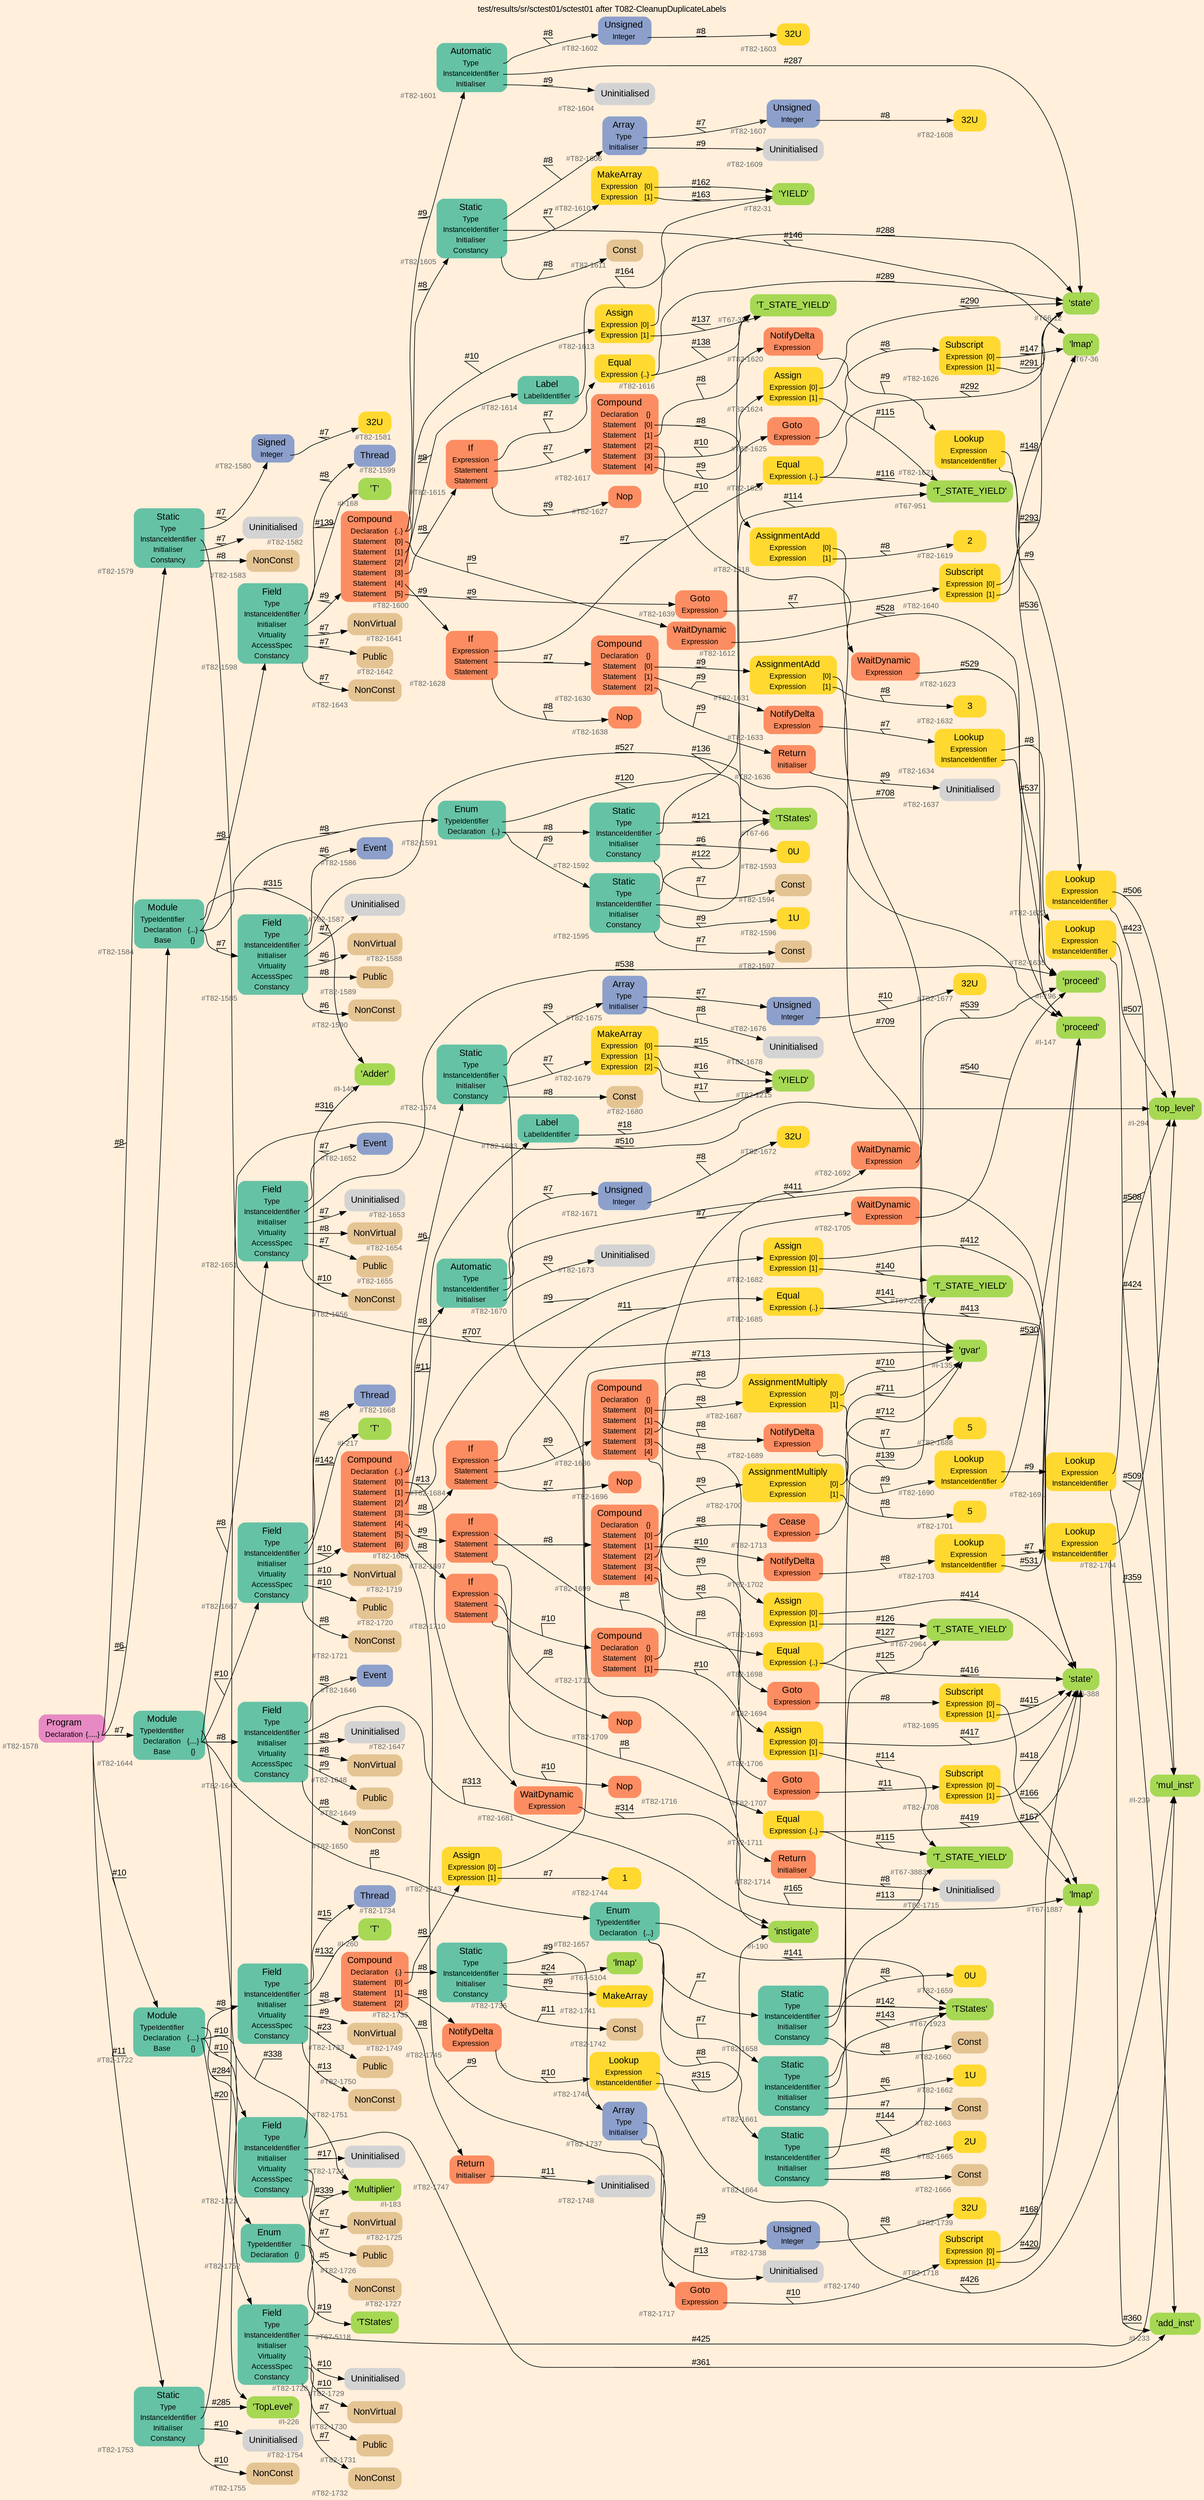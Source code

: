 digraph "test/results/sr/sctest01/sctest01 after T082-CleanupDuplicateLabels" {
label = "test/results/sr/sctest01/sctest01 after T082-CleanupDuplicateLabels"
labelloc = t
graph [
    rankdir = "LR"
    ranksep = 0.3
    bgcolor = antiquewhite1
    color = black
    fontcolor = black
    fontname = "Arial"
];
node [
    fontname = "Arial"
];
edge [
    fontname = "Arial"
];

// -------------------- node figure --------------------
// -------- block #T82-1578 ----------
"#T82-1578" [
    fillcolor = "/set28/4"
    xlabel = "#T82-1578"
    fontsize = "12"
    fontcolor = grey40
    shape = "plaintext"
    label = <<TABLE BORDER="0" CELLBORDER="0" CELLSPACING="0">
     <TR><TD><FONT COLOR="black" POINT-SIZE="15">Program</FONT></TD></TR>
     <TR><TD><FONT COLOR="black" POINT-SIZE="12">Declaration</FONT></TD><TD PORT="port0"><FONT COLOR="black" POINT-SIZE="12">{.....}</FONT></TD></TR>
    </TABLE>>
    style = "rounded,filled"
];

// -------- block #T82-1579 ----------
"#T82-1579" [
    fillcolor = "/set28/1"
    xlabel = "#T82-1579"
    fontsize = "12"
    fontcolor = grey40
    shape = "plaintext"
    label = <<TABLE BORDER="0" CELLBORDER="0" CELLSPACING="0">
     <TR><TD><FONT COLOR="black" POINT-SIZE="15">Static</FONT></TD></TR>
     <TR><TD><FONT COLOR="black" POINT-SIZE="12">Type</FONT></TD><TD PORT="port0"></TD></TR>
     <TR><TD><FONT COLOR="black" POINT-SIZE="12">InstanceIdentifier</FONT></TD><TD PORT="port1"></TD></TR>
     <TR><TD><FONT COLOR="black" POINT-SIZE="12">Initialiser</FONT></TD><TD PORT="port2"></TD></TR>
     <TR><TD><FONT COLOR="black" POINT-SIZE="12">Constancy</FONT></TD><TD PORT="port3"></TD></TR>
    </TABLE>>
    style = "rounded,filled"
];

// -------- block #T82-1580 ----------
"#T82-1580" [
    fillcolor = "/set28/3"
    xlabel = "#T82-1580"
    fontsize = "12"
    fontcolor = grey40
    shape = "plaintext"
    label = <<TABLE BORDER="0" CELLBORDER="0" CELLSPACING="0">
     <TR><TD><FONT COLOR="black" POINT-SIZE="15">Signed</FONT></TD></TR>
     <TR><TD><FONT COLOR="black" POINT-SIZE="12">Integer</FONT></TD><TD PORT="port0"></TD></TR>
    </TABLE>>
    style = "rounded,filled"
];

// -------- block #T82-1581 ----------
"#T82-1581" [
    fillcolor = "/set28/6"
    xlabel = "#T82-1581"
    fontsize = "12"
    fontcolor = grey40
    shape = "plaintext"
    label = <<TABLE BORDER="0" CELLBORDER="0" CELLSPACING="0">
     <TR><TD><FONT COLOR="black" POINT-SIZE="15">32U</FONT></TD></TR>
    </TABLE>>
    style = "rounded,filled"
];

// -------- block #I-135 ----------
"#I-135" [
    fillcolor = "/set28/5"
    xlabel = "#I-135"
    fontsize = "12"
    fontcolor = grey40
    shape = "plaintext"
    label = <<TABLE BORDER="0" CELLBORDER="0" CELLSPACING="0">
     <TR><TD><FONT COLOR="black" POINT-SIZE="15">'gvar'</FONT></TD></TR>
    </TABLE>>
    style = "rounded,filled"
];

// -------- block #T82-1582 ----------
"#T82-1582" [
    xlabel = "#T82-1582"
    fontsize = "12"
    fontcolor = grey40
    shape = "plaintext"
    label = <<TABLE BORDER="0" CELLBORDER="0" CELLSPACING="0">
     <TR><TD><FONT COLOR="black" POINT-SIZE="15">Uninitialised</FONT></TD></TR>
    </TABLE>>
    style = "rounded,filled"
];

// -------- block #T82-1583 ----------
"#T82-1583" [
    fillcolor = "/set28/7"
    xlabel = "#T82-1583"
    fontsize = "12"
    fontcolor = grey40
    shape = "plaintext"
    label = <<TABLE BORDER="0" CELLBORDER="0" CELLSPACING="0">
     <TR><TD><FONT COLOR="black" POINT-SIZE="15">NonConst</FONT></TD></TR>
    </TABLE>>
    style = "rounded,filled"
];

// -------- block #T82-1584 ----------
"#T82-1584" [
    fillcolor = "/set28/1"
    xlabel = "#T82-1584"
    fontsize = "12"
    fontcolor = grey40
    shape = "plaintext"
    label = <<TABLE BORDER="0" CELLBORDER="0" CELLSPACING="0">
     <TR><TD><FONT COLOR="black" POINT-SIZE="15">Module</FONT></TD></TR>
     <TR><TD><FONT COLOR="black" POINT-SIZE="12">TypeIdentifier</FONT></TD><TD PORT="port0"></TD></TR>
     <TR><TD><FONT COLOR="black" POINT-SIZE="12">Declaration</FONT></TD><TD PORT="port1"><FONT COLOR="black" POINT-SIZE="12">{...}</FONT></TD></TR>
     <TR><TD><FONT COLOR="black" POINT-SIZE="12">Base</FONT></TD><TD PORT="port2"><FONT COLOR="black" POINT-SIZE="12">{}</FONT></TD></TR>
    </TABLE>>
    style = "rounded,filled"
];

// -------- block #I-140 ----------
"#I-140" [
    fillcolor = "/set28/5"
    xlabel = "#I-140"
    fontsize = "12"
    fontcolor = grey40
    shape = "plaintext"
    label = <<TABLE BORDER="0" CELLBORDER="0" CELLSPACING="0">
     <TR><TD><FONT COLOR="black" POINT-SIZE="15">'Adder'</FONT></TD></TR>
    </TABLE>>
    style = "rounded,filled"
];

// -------- block #T82-1585 ----------
"#T82-1585" [
    fillcolor = "/set28/1"
    xlabel = "#T82-1585"
    fontsize = "12"
    fontcolor = grey40
    shape = "plaintext"
    label = <<TABLE BORDER="0" CELLBORDER="0" CELLSPACING="0">
     <TR><TD><FONT COLOR="black" POINT-SIZE="15">Field</FONT></TD></TR>
     <TR><TD><FONT COLOR="black" POINT-SIZE="12">Type</FONT></TD><TD PORT="port0"></TD></TR>
     <TR><TD><FONT COLOR="black" POINT-SIZE="12">InstanceIdentifier</FONT></TD><TD PORT="port1"></TD></TR>
     <TR><TD><FONT COLOR="black" POINT-SIZE="12">Initialiser</FONT></TD><TD PORT="port2"></TD></TR>
     <TR><TD><FONT COLOR="black" POINT-SIZE="12">Virtuality</FONT></TD><TD PORT="port3"></TD></TR>
     <TR><TD><FONT COLOR="black" POINT-SIZE="12">AccessSpec</FONT></TD><TD PORT="port4"></TD></TR>
     <TR><TD><FONT COLOR="black" POINT-SIZE="12">Constancy</FONT></TD><TD PORT="port5"></TD></TR>
    </TABLE>>
    style = "rounded,filled"
];

// -------- block #T82-1586 ----------
"#T82-1586" [
    fillcolor = "/set28/3"
    xlabel = "#T82-1586"
    fontsize = "12"
    fontcolor = grey40
    shape = "plaintext"
    label = <<TABLE BORDER="0" CELLBORDER="0" CELLSPACING="0">
     <TR><TD><FONT COLOR="black" POINT-SIZE="15">Event</FONT></TD></TR>
    </TABLE>>
    style = "rounded,filled"
];

// -------- block #I-147 ----------
"#I-147" [
    fillcolor = "/set28/5"
    xlabel = "#I-147"
    fontsize = "12"
    fontcolor = grey40
    shape = "plaintext"
    label = <<TABLE BORDER="0" CELLBORDER="0" CELLSPACING="0">
     <TR><TD><FONT COLOR="black" POINT-SIZE="15">'proceed'</FONT></TD></TR>
    </TABLE>>
    style = "rounded,filled"
];

// -------- block #T82-1587 ----------
"#T82-1587" [
    xlabel = "#T82-1587"
    fontsize = "12"
    fontcolor = grey40
    shape = "plaintext"
    label = <<TABLE BORDER="0" CELLBORDER="0" CELLSPACING="0">
     <TR><TD><FONT COLOR="black" POINT-SIZE="15">Uninitialised</FONT></TD></TR>
    </TABLE>>
    style = "rounded,filled"
];

// -------- block #T82-1588 ----------
"#T82-1588" [
    fillcolor = "/set28/7"
    xlabel = "#T82-1588"
    fontsize = "12"
    fontcolor = grey40
    shape = "plaintext"
    label = <<TABLE BORDER="0" CELLBORDER="0" CELLSPACING="0">
     <TR><TD><FONT COLOR="black" POINT-SIZE="15">NonVirtual</FONT></TD></TR>
    </TABLE>>
    style = "rounded,filled"
];

// -------- block #T82-1589 ----------
"#T82-1589" [
    fillcolor = "/set28/7"
    xlabel = "#T82-1589"
    fontsize = "12"
    fontcolor = grey40
    shape = "plaintext"
    label = <<TABLE BORDER="0" CELLBORDER="0" CELLSPACING="0">
     <TR><TD><FONT COLOR="black" POINT-SIZE="15">Public</FONT></TD></TR>
    </TABLE>>
    style = "rounded,filled"
];

// -------- block #T82-1590 ----------
"#T82-1590" [
    fillcolor = "/set28/7"
    xlabel = "#T82-1590"
    fontsize = "12"
    fontcolor = grey40
    shape = "plaintext"
    label = <<TABLE BORDER="0" CELLBORDER="0" CELLSPACING="0">
     <TR><TD><FONT COLOR="black" POINT-SIZE="15">NonConst</FONT></TD></TR>
    </TABLE>>
    style = "rounded,filled"
];

// -------- block #T82-1591 ----------
"#T82-1591" [
    fillcolor = "/set28/1"
    xlabel = "#T82-1591"
    fontsize = "12"
    fontcolor = grey40
    shape = "plaintext"
    label = <<TABLE BORDER="0" CELLBORDER="0" CELLSPACING="0">
     <TR><TD><FONT COLOR="black" POINT-SIZE="15">Enum</FONT></TD></TR>
     <TR><TD><FONT COLOR="black" POINT-SIZE="12">TypeIdentifier</FONT></TD><TD PORT="port0"></TD></TR>
     <TR><TD><FONT COLOR="black" POINT-SIZE="12">Declaration</FONT></TD><TD PORT="port1"><FONT COLOR="black" POINT-SIZE="12">{..}</FONT></TD></TR>
    </TABLE>>
    style = "rounded,filled"
];

// -------- block #T67-66 ----------
"#T67-66" [
    fillcolor = "/set28/5"
    xlabel = "#T67-66"
    fontsize = "12"
    fontcolor = grey40
    shape = "plaintext"
    label = <<TABLE BORDER="0" CELLBORDER="0" CELLSPACING="0">
     <TR><TD><FONT COLOR="black" POINT-SIZE="15">'TStates'</FONT></TD></TR>
    </TABLE>>
    style = "rounded,filled"
];

// -------- block #T82-1592 ----------
"#T82-1592" [
    fillcolor = "/set28/1"
    xlabel = "#T82-1592"
    fontsize = "12"
    fontcolor = grey40
    shape = "plaintext"
    label = <<TABLE BORDER="0" CELLBORDER="0" CELLSPACING="0">
     <TR><TD><FONT COLOR="black" POINT-SIZE="15">Static</FONT></TD></TR>
     <TR><TD><FONT COLOR="black" POINT-SIZE="12">Type</FONT></TD><TD PORT="port0"></TD></TR>
     <TR><TD><FONT COLOR="black" POINT-SIZE="12">InstanceIdentifier</FONT></TD><TD PORT="port1"></TD></TR>
     <TR><TD><FONT COLOR="black" POINT-SIZE="12">Initialiser</FONT></TD><TD PORT="port2"></TD></TR>
     <TR><TD><FONT COLOR="black" POINT-SIZE="12">Constancy</FONT></TD><TD PORT="port3"></TD></TR>
    </TABLE>>
    style = "rounded,filled"
];

// -------- block #T67-351 ----------
"#T67-351" [
    fillcolor = "/set28/5"
    xlabel = "#T67-351"
    fontsize = "12"
    fontcolor = grey40
    shape = "plaintext"
    label = <<TABLE BORDER="0" CELLBORDER="0" CELLSPACING="0">
     <TR><TD><FONT COLOR="black" POINT-SIZE="15">'T_STATE_YIELD'</FONT></TD></TR>
    </TABLE>>
    style = "rounded,filled"
];

// -------- block #T82-1593 ----------
"#T82-1593" [
    fillcolor = "/set28/6"
    xlabel = "#T82-1593"
    fontsize = "12"
    fontcolor = grey40
    shape = "plaintext"
    label = <<TABLE BORDER="0" CELLBORDER="0" CELLSPACING="0">
     <TR><TD><FONT COLOR="black" POINT-SIZE="15">0U</FONT></TD></TR>
    </TABLE>>
    style = "rounded,filled"
];

// -------- block #T82-1594 ----------
"#T82-1594" [
    fillcolor = "/set28/7"
    xlabel = "#T82-1594"
    fontsize = "12"
    fontcolor = grey40
    shape = "plaintext"
    label = <<TABLE BORDER="0" CELLBORDER="0" CELLSPACING="0">
     <TR><TD><FONT COLOR="black" POINT-SIZE="15">Const</FONT></TD></TR>
    </TABLE>>
    style = "rounded,filled"
];

// -------- block #T82-1595 ----------
"#T82-1595" [
    fillcolor = "/set28/1"
    xlabel = "#T82-1595"
    fontsize = "12"
    fontcolor = grey40
    shape = "plaintext"
    label = <<TABLE BORDER="0" CELLBORDER="0" CELLSPACING="0">
     <TR><TD><FONT COLOR="black" POINT-SIZE="15">Static</FONT></TD></TR>
     <TR><TD><FONT COLOR="black" POINT-SIZE="12">Type</FONT></TD><TD PORT="port0"></TD></TR>
     <TR><TD><FONT COLOR="black" POINT-SIZE="12">InstanceIdentifier</FONT></TD><TD PORT="port1"></TD></TR>
     <TR><TD><FONT COLOR="black" POINT-SIZE="12">Initialiser</FONT></TD><TD PORT="port2"></TD></TR>
     <TR><TD><FONT COLOR="black" POINT-SIZE="12">Constancy</FONT></TD><TD PORT="port3"></TD></TR>
    </TABLE>>
    style = "rounded,filled"
];

// -------- block #T67-951 ----------
"#T67-951" [
    fillcolor = "/set28/5"
    xlabel = "#T67-951"
    fontsize = "12"
    fontcolor = grey40
    shape = "plaintext"
    label = <<TABLE BORDER="0" CELLBORDER="0" CELLSPACING="0">
     <TR><TD><FONT COLOR="black" POINT-SIZE="15">'T_STATE_YIELD'</FONT></TD></TR>
    </TABLE>>
    style = "rounded,filled"
];

// -------- block #T82-1596 ----------
"#T82-1596" [
    fillcolor = "/set28/6"
    xlabel = "#T82-1596"
    fontsize = "12"
    fontcolor = grey40
    shape = "plaintext"
    label = <<TABLE BORDER="0" CELLBORDER="0" CELLSPACING="0">
     <TR><TD><FONT COLOR="black" POINT-SIZE="15">1U</FONT></TD></TR>
    </TABLE>>
    style = "rounded,filled"
];

// -------- block #T82-1597 ----------
"#T82-1597" [
    fillcolor = "/set28/7"
    xlabel = "#T82-1597"
    fontsize = "12"
    fontcolor = grey40
    shape = "plaintext"
    label = <<TABLE BORDER="0" CELLBORDER="0" CELLSPACING="0">
     <TR><TD><FONT COLOR="black" POINT-SIZE="15">Const</FONT></TD></TR>
    </TABLE>>
    style = "rounded,filled"
];

// -------- block #T82-1598 ----------
"#T82-1598" [
    fillcolor = "/set28/1"
    xlabel = "#T82-1598"
    fontsize = "12"
    fontcolor = grey40
    shape = "plaintext"
    label = <<TABLE BORDER="0" CELLBORDER="0" CELLSPACING="0">
     <TR><TD><FONT COLOR="black" POINT-SIZE="15">Field</FONT></TD></TR>
     <TR><TD><FONT COLOR="black" POINT-SIZE="12">Type</FONT></TD><TD PORT="port0"></TD></TR>
     <TR><TD><FONT COLOR="black" POINT-SIZE="12">InstanceIdentifier</FONT></TD><TD PORT="port1"></TD></TR>
     <TR><TD><FONT COLOR="black" POINT-SIZE="12">Initialiser</FONT></TD><TD PORT="port2"></TD></TR>
     <TR><TD><FONT COLOR="black" POINT-SIZE="12">Virtuality</FONT></TD><TD PORT="port3"></TD></TR>
     <TR><TD><FONT COLOR="black" POINT-SIZE="12">AccessSpec</FONT></TD><TD PORT="port4"></TD></TR>
     <TR><TD><FONT COLOR="black" POINT-SIZE="12">Constancy</FONT></TD><TD PORT="port5"></TD></TR>
    </TABLE>>
    style = "rounded,filled"
];

// -------- block #T82-1599 ----------
"#T82-1599" [
    fillcolor = "/set28/3"
    xlabel = "#T82-1599"
    fontsize = "12"
    fontcolor = grey40
    shape = "plaintext"
    label = <<TABLE BORDER="0" CELLBORDER="0" CELLSPACING="0">
     <TR><TD><FONT COLOR="black" POINT-SIZE="15">Thread</FONT></TD></TR>
    </TABLE>>
    style = "rounded,filled"
];

// -------- block #I-168 ----------
"#I-168" [
    fillcolor = "/set28/5"
    xlabel = "#I-168"
    fontsize = "12"
    fontcolor = grey40
    shape = "plaintext"
    label = <<TABLE BORDER="0" CELLBORDER="0" CELLSPACING="0">
     <TR><TD><FONT COLOR="black" POINT-SIZE="15">'T'</FONT></TD></TR>
    </TABLE>>
    style = "rounded,filled"
];

// -------- block #T82-1600 ----------
"#T82-1600" [
    fillcolor = "/set28/2"
    xlabel = "#T82-1600"
    fontsize = "12"
    fontcolor = grey40
    shape = "plaintext"
    label = <<TABLE BORDER="0" CELLBORDER="0" CELLSPACING="0">
     <TR><TD><FONT COLOR="black" POINT-SIZE="15">Compound</FONT></TD></TR>
     <TR><TD><FONT COLOR="black" POINT-SIZE="12">Declaration</FONT></TD><TD PORT="port0"><FONT COLOR="black" POINT-SIZE="12">{..}</FONT></TD></TR>
     <TR><TD><FONT COLOR="black" POINT-SIZE="12">Statement</FONT></TD><TD PORT="port1"><FONT COLOR="black" POINT-SIZE="12">[0]</FONT></TD></TR>
     <TR><TD><FONT COLOR="black" POINT-SIZE="12">Statement</FONT></TD><TD PORT="port2"><FONT COLOR="black" POINT-SIZE="12">[1]</FONT></TD></TR>
     <TR><TD><FONT COLOR="black" POINT-SIZE="12">Statement</FONT></TD><TD PORT="port3"><FONT COLOR="black" POINT-SIZE="12">[2]</FONT></TD></TR>
     <TR><TD><FONT COLOR="black" POINT-SIZE="12">Statement</FONT></TD><TD PORT="port4"><FONT COLOR="black" POINT-SIZE="12">[3]</FONT></TD></TR>
     <TR><TD><FONT COLOR="black" POINT-SIZE="12">Statement</FONT></TD><TD PORT="port5"><FONT COLOR="black" POINT-SIZE="12">[4]</FONT></TD></TR>
     <TR><TD><FONT COLOR="black" POINT-SIZE="12">Statement</FONT></TD><TD PORT="port6"><FONT COLOR="black" POINT-SIZE="12">[5]</FONT></TD></TR>
    </TABLE>>
    style = "rounded,filled"
];

// -------- block #T82-1601 ----------
"#T82-1601" [
    fillcolor = "/set28/1"
    xlabel = "#T82-1601"
    fontsize = "12"
    fontcolor = grey40
    shape = "plaintext"
    label = <<TABLE BORDER="0" CELLBORDER="0" CELLSPACING="0">
     <TR><TD><FONT COLOR="black" POINT-SIZE="15">Automatic</FONT></TD></TR>
     <TR><TD><FONT COLOR="black" POINT-SIZE="12">Type</FONT></TD><TD PORT="port0"></TD></TR>
     <TR><TD><FONT COLOR="black" POINT-SIZE="12">InstanceIdentifier</FONT></TD><TD PORT="port1"></TD></TR>
     <TR><TD><FONT COLOR="black" POINT-SIZE="12">Initialiser</FONT></TD><TD PORT="port2"></TD></TR>
    </TABLE>>
    style = "rounded,filled"
];

// -------- block #T82-1602 ----------
"#T82-1602" [
    fillcolor = "/set28/3"
    xlabel = "#T82-1602"
    fontsize = "12"
    fontcolor = grey40
    shape = "plaintext"
    label = <<TABLE BORDER="0" CELLBORDER="0" CELLSPACING="0">
     <TR><TD><FONT COLOR="black" POINT-SIZE="15">Unsigned</FONT></TD></TR>
     <TR><TD><FONT COLOR="black" POINT-SIZE="12">Integer</FONT></TD><TD PORT="port0"></TD></TR>
    </TABLE>>
    style = "rounded,filled"
];

// -------- block #T82-1603 ----------
"#T82-1603" [
    fillcolor = "/set28/6"
    xlabel = "#T82-1603"
    fontsize = "12"
    fontcolor = grey40
    shape = "plaintext"
    label = <<TABLE BORDER="0" CELLBORDER="0" CELLSPACING="0">
     <TR><TD><FONT COLOR="black" POINT-SIZE="15">32U</FONT></TD></TR>
    </TABLE>>
    style = "rounded,filled"
];

// -------- block #T66-12 ----------
"#T66-12" [
    fillcolor = "/set28/5"
    xlabel = "#T66-12"
    fontsize = "12"
    fontcolor = grey40
    shape = "plaintext"
    label = <<TABLE BORDER="0" CELLBORDER="0" CELLSPACING="0">
     <TR><TD><FONT COLOR="black" POINT-SIZE="15">'state'</FONT></TD></TR>
    </TABLE>>
    style = "rounded,filled"
];

// -------- block #T82-1604 ----------
"#T82-1604" [
    xlabel = "#T82-1604"
    fontsize = "12"
    fontcolor = grey40
    shape = "plaintext"
    label = <<TABLE BORDER="0" CELLBORDER="0" CELLSPACING="0">
     <TR><TD><FONT COLOR="black" POINT-SIZE="15">Uninitialised</FONT></TD></TR>
    </TABLE>>
    style = "rounded,filled"
];

// -------- block #T82-1605 ----------
"#T82-1605" [
    fillcolor = "/set28/1"
    xlabel = "#T82-1605"
    fontsize = "12"
    fontcolor = grey40
    shape = "plaintext"
    label = <<TABLE BORDER="0" CELLBORDER="0" CELLSPACING="0">
     <TR><TD><FONT COLOR="black" POINT-SIZE="15">Static</FONT></TD></TR>
     <TR><TD><FONT COLOR="black" POINT-SIZE="12">Type</FONT></TD><TD PORT="port0"></TD></TR>
     <TR><TD><FONT COLOR="black" POINT-SIZE="12">InstanceIdentifier</FONT></TD><TD PORT="port1"></TD></TR>
     <TR><TD><FONT COLOR="black" POINT-SIZE="12">Initialiser</FONT></TD><TD PORT="port2"></TD></TR>
     <TR><TD><FONT COLOR="black" POINT-SIZE="12">Constancy</FONT></TD><TD PORT="port3"></TD></TR>
    </TABLE>>
    style = "rounded,filled"
];

// -------- block #T82-1606 ----------
"#T82-1606" [
    fillcolor = "/set28/3"
    xlabel = "#T82-1606"
    fontsize = "12"
    fontcolor = grey40
    shape = "plaintext"
    label = <<TABLE BORDER="0" CELLBORDER="0" CELLSPACING="0">
     <TR><TD><FONT COLOR="black" POINT-SIZE="15">Array</FONT></TD></TR>
     <TR><TD><FONT COLOR="black" POINT-SIZE="12">Type</FONT></TD><TD PORT="port0"></TD></TR>
     <TR><TD><FONT COLOR="black" POINT-SIZE="12">Initialiser</FONT></TD><TD PORT="port1"></TD></TR>
    </TABLE>>
    style = "rounded,filled"
];

// -------- block #T82-1607 ----------
"#T82-1607" [
    fillcolor = "/set28/3"
    xlabel = "#T82-1607"
    fontsize = "12"
    fontcolor = grey40
    shape = "plaintext"
    label = <<TABLE BORDER="0" CELLBORDER="0" CELLSPACING="0">
     <TR><TD><FONT COLOR="black" POINT-SIZE="15">Unsigned</FONT></TD></TR>
     <TR><TD><FONT COLOR="black" POINT-SIZE="12">Integer</FONT></TD><TD PORT="port0"></TD></TR>
    </TABLE>>
    style = "rounded,filled"
];

// -------- block #T82-1608 ----------
"#T82-1608" [
    fillcolor = "/set28/6"
    xlabel = "#T82-1608"
    fontsize = "12"
    fontcolor = grey40
    shape = "plaintext"
    label = <<TABLE BORDER="0" CELLBORDER="0" CELLSPACING="0">
     <TR><TD><FONT COLOR="black" POINT-SIZE="15">32U</FONT></TD></TR>
    </TABLE>>
    style = "rounded,filled"
];

// -------- block #T82-1609 ----------
"#T82-1609" [
    xlabel = "#T82-1609"
    fontsize = "12"
    fontcolor = grey40
    shape = "plaintext"
    label = <<TABLE BORDER="0" CELLBORDER="0" CELLSPACING="0">
     <TR><TD><FONT COLOR="black" POINT-SIZE="15">Uninitialised</FONT></TD></TR>
    </TABLE>>
    style = "rounded,filled"
];

// -------- block #T67-36 ----------
"#T67-36" [
    fillcolor = "/set28/5"
    xlabel = "#T67-36"
    fontsize = "12"
    fontcolor = grey40
    shape = "plaintext"
    label = <<TABLE BORDER="0" CELLBORDER="0" CELLSPACING="0">
     <TR><TD><FONT COLOR="black" POINT-SIZE="15">'lmap'</FONT></TD></TR>
    </TABLE>>
    style = "rounded,filled"
];

// -------- block #T82-1610 ----------
"#T82-1610" [
    fillcolor = "/set28/6"
    xlabel = "#T82-1610"
    fontsize = "12"
    fontcolor = grey40
    shape = "plaintext"
    label = <<TABLE BORDER="0" CELLBORDER="0" CELLSPACING="0">
     <TR><TD><FONT COLOR="black" POINT-SIZE="15">MakeArray</FONT></TD></TR>
     <TR><TD><FONT COLOR="black" POINT-SIZE="12">Expression</FONT></TD><TD PORT="port0"><FONT COLOR="black" POINT-SIZE="12">[0]</FONT></TD></TR>
     <TR><TD><FONT COLOR="black" POINT-SIZE="12">Expression</FONT></TD><TD PORT="port1"><FONT COLOR="black" POINT-SIZE="12">[1]</FONT></TD></TR>
    </TABLE>>
    style = "rounded,filled"
];

// -------- block #T82-31 ----------
"#T82-31" [
    fillcolor = "/set28/5"
    xlabel = "#T82-31"
    fontsize = "12"
    fontcolor = grey40
    shape = "plaintext"
    label = <<TABLE BORDER="0" CELLBORDER="0" CELLSPACING="0">
     <TR><TD><FONT COLOR="black" POINT-SIZE="15">'YIELD'</FONT></TD></TR>
    </TABLE>>
    style = "rounded,filled"
];

// -------- block #T82-1611 ----------
"#T82-1611" [
    fillcolor = "/set28/7"
    xlabel = "#T82-1611"
    fontsize = "12"
    fontcolor = grey40
    shape = "plaintext"
    label = <<TABLE BORDER="0" CELLBORDER="0" CELLSPACING="0">
     <TR><TD><FONT COLOR="black" POINT-SIZE="15">Const</FONT></TD></TR>
    </TABLE>>
    style = "rounded,filled"
];

// -------- block #T82-1612 ----------
"#T82-1612" [
    fillcolor = "/set28/2"
    xlabel = "#T82-1612"
    fontsize = "12"
    fontcolor = grey40
    shape = "plaintext"
    label = <<TABLE BORDER="0" CELLBORDER="0" CELLSPACING="0">
     <TR><TD><FONT COLOR="black" POINT-SIZE="15">WaitDynamic</FONT></TD></TR>
     <TR><TD><FONT COLOR="black" POINT-SIZE="12">Expression</FONT></TD><TD PORT="port0"></TD></TR>
    </TABLE>>
    style = "rounded,filled"
];

// -------- block #T82-1613 ----------
"#T82-1613" [
    fillcolor = "/set28/6"
    xlabel = "#T82-1613"
    fontsize = "12"
    fontcolor = grey40
    shape = "plaintext"
    label = <<TABLE BORDER="0" CELLBORDER="0" CELLSPACING="0">
     <TR><TD><FONT COLOR="black" POINT-SIZE="15">Assign</FONT></TD></TR>
     <TR><TD><FONT COLOR="black" POINT-SIZE="12">Expression</FONT></TD><TD PORT="port0"><FONT COLOR="black" POINT-SIZE="12">[0]</FONT></TD></TR>
     <TR><TD><FONT COLOR="black" POINT-SIZE="12">Expression</FONT></TD><TD PORT="port1"><FONT COLOR="black" POINT-SIZE="12">[1]</FONT></TD></TR>
    </TABLE>>
    style = "rounded,filled"
];

// -------- block #T82-1614 ----------
"#T82-1614" [
    fillcolor = "/set28/1"
    xlabel = "#T82-1614"
    fontsize = "12"
    fontcolor = grey40
    shape = "plaintext"
    label = <<TABLE BORDER="0" CELLBORDER="0" CELLSPACING="0">
     <TR><TD><FONT COLOR="black" POINT-SIZE="15">Label</FONT></TD></TR>
     <TR><TD><FONT COLOR="black" POINT-SIZE="12">LabelIdentifier</FONT></TD><TD PORT="port0"></TD></TR>
    </TABLE>>
    style = "rounded,filled"
];

// -------- block #T82-1615 ----------
"#T82-1615" [
    fillcolor = "/set28/2"
    xlabel = "#T82-1615"
    fontsize = "12"
    fontcolor = grey40
    shape = "plaintext"
    label = <<TABLE BORDER="0" CELLBORDER="0" CELLSPACING="0">
     <TR><TD><FONT COLOR="black" POINT-SIZE="15">If</FONT></TD></TR>
     <TR><TD><FONT COLOR="black" POINT-SIZE="12">Expression</FONT></TD><TD PORT="port0"></TD></TR>
     <TR><TD><FONT COLOR="black" POINT-SIZE="12">Statement</FONT></TD><TD PORT="port1"></TD></TR>
     <TR><TD><FONT COLOR="black" POINT-SIZE="12">Statement</FONT></TD><TD PORT="port2"></TD></TR>
    </TABLE>>
    style = "rounded,filled"
];

// -------- block #T82-1616 ----------
"#T82-1616" [
    fillcolor = "/set28/6"
    xlabel = "#T82-1616"
    fontsize = "12"
    fontcolor = grey40
    shape = "plaintext"
    label = <<TABLE BORDER="0" CELLBORDER="0" CELLSPACING="0">
     <TR><TD><FONT COLOR="black" POINT-SIZE="15">Equal</FONT></TD></TR>
     <TR><TD><FONT COLOR="black" POINT-SIZE="12">Expression</FONT></TD><TD PORT="port0"><FONT COLOR="black" POINT-SIZE="12">{..}</FONT></TD></TR>
    </TABLE>>
    style = "rounded,filled"
];

// -------- block #T82-1617 ----------
"#T82-1617" [
    fillcolor = "/set28/2"
    xlabel = "#T82-1617"
    fontsize = "12"
    fontcolor = grey40
    shape = "plaintext"
    label = <<TABLE BORDER="0" CELLBORDER="0" CELLSPACING="0">
     <TR><TD><FONT COLOR="black" POINT-SIZE="15">Compound</FONT></TD></TR>
     <TR><TD><FONT COLOR="black" POINT-SIZE="12">Declaration</FONT></TD><TD PORT="port0"><FONT COLOR="black" POINT-SIZE="12">{}</FONT></TD></TR>
     <TR><TD><FONT COLOR="black" POINT-SIZE="12">Statement</FONT></TD><TD PORT="port1"><FONT COLOR="black" POINT-SIZE="12">[0]</FONT></TD></TR>
     <TR><TD><FONT COLOR="black" POINT-SIZE="12">Statement</FONT></TD><TD PORT="port2"><FONT COLOR="black" POINT-SIZE="12">[1]</FONT></TD></TR>
     <TR><TD><FONT COLOR="black" POINT-SIZE="12">Statement</FONT></TD><TD PORT="port3"><FONT COLOR="black" POINT-SIZE="12">[2]</FONT></TD></TR>
     <TR><TD><FONT COLOR="black" POINT-SIZE="12">Statement</FONT></TD><TD PORT="port4"><FONT COLOR="black" POINT-SIZE="12">[3]</FONT></TD></TR>
     <TR><TD><FONT COLOR="black" POINT-SIZE="12">Statement</FONT></TD><TD PORT="port5"><FONT COLOR="black" POINT-SIZE="12">[4]</FONT></TD></TR>
    </TABLE>>
    style = "rounded,filled"
];

// -------- block #T82-1618 ----------
"#T82-1618" [
    fillcolor = "/set28/6"
    xlabel = "#T82-1618"
    fontsize = "12"
    fontcolor = grey40
    shape = "plaintext"
    label = <<TABLE BORDER="0" CELLBORDER="0" CELLSPACING="0">
     <TR><TD><FONT COLOR="black" POINT-SIZE="15">AssignmentAdd</FONT></TD></TR>
     <TR><TD><FONT COLOR="black" POINT-SIZE="12">Expression</FONT></TD><TD PORT="port0"><FONT COLOR="black" POINT-SIZE="12">[0]</FONT></TD></TR>
     <TR><TD><FONT COLOR="black" POINT-SIZE="12">Expression</FONT></TD><TD PORT="port1"><FONT COLOR="black" POINT-SIZE="12">[1]</FONT></TD></TR>
    </TABLE>>
    style = "rounded,filled"
];

// -------- block #T82-1619 ----------
"#T82-1619" [
    fillcolor = "/set28/6"
    xlabel = "#T82-1619"
    fontsize = "12"
    fontcolor = grey40
    shape = "plaintext"
    label = <<TABLE BORDER="0" CELLBORDER="0" CELLSPACING="0">
     <TR><TD><FONT COLOR="black" POINT-SIZE="15">2</FONT></TD></TR>
    </TABLE>>
    style = "rounded,filled"
];

// -------- block #T82-1620 ----------
"#T82-1620" [
    fillcolor = "/set28/2"
    xlabel = "#T82-1620"
    fontsize = "12"
    fontcolor = grey40
    shape = "plaintext"
    label = <<TABLE BORDER="0" CELLBORDER="0" CELLSPACING="0">
     <TR><TD><FONT COLOR="black" POINT-SIZE="15">NotifyDelta</FONT></TD></TR>
     <TR><TD><FONT COLOR="black" POINT-SIZE="12">Expression</FONT></TD><TD PORT="port0"></TD></TR>
    </TABLE>>
    style = "rounded,filled"
];

// -------- block #T82-1621 ----------
"#T82-1621" [
    fillcolor = "/set28/6"
    xlabel = "#T82-1621"
    fontsize = "12"
    fontcolor = grey40
    shape = "plaintext"
    label = <<TABLE BORDER="0" CELLBORDER="0" CELLSPACING="0">
     <TR><TD><FONT COLOR="black" POINT-SIZE="15">Lookup</FONT></TD></TR>
     <TR><TD><FONT COLOR="black" POINT-SIZE="12">Expression</FONT></TD><TD PORT="port0"></TD></TR>
     <TR><TD><FONT COLOR="black" POINT-SIZE="12">InstanceIdentifier</FONT></TD><TD PORT="port1"></TD></TR>
    </TABLE>>
    style = "rounded,filled"
];

// -------- block #T82-1622 ----------
"#T82-1622" [
    fillcolor = "/set28/6"
    xlabel = "#T82-1622"
    fontsize = "12"
    fontcolor = grey40
    shape = "plaintext"
    label = <<TABLE BORDER="0" CELLBORDER="0" CELLSPACING="0">
     <TR><TD><FONT COLOR="black" POINT-SIZE="15">Lookup</FONT></TD></TR>
     <TR><TD><FONT COLOR="black" POINT-SIZE="12">Expression</FONT></TD><TD PORT="port0"></TD></TR>
     <TR><TD><FONT COLOR="black" POINT-SIZE="12">InstanceIdentifier</FONT></TD><TD PORT="port1"></TD></TR>
    </TABLE>>
    style = "rounded,filled"
];

// -------- block #I-294 ----------
"#I-294" [
    fillcolor = "/set28/5"
    xlabel = "#I-294"
    fontsize = "12"
    fontcolor = grey40
    shape = "plaintext"
    label = <<TABLE BORDER="0" CELLBORDER="0" CELLSPACING="0">
     <TR><TD><FONT COLOR="black" POINT-SIZE="15">'top_level'</FONT></TD></TR>
    </TABLE>>
    style = "rounded,filled"
];

// -------- block #I-239 ----------
"#I-239" [
    fillcolor = "/set28/5"
    xlabel = "#I-239"
    fontsize = "12"
    fontcolor = grey40
    shape = "plaintext"
    label = <<TABLE BORDER="0" CELLBORDER="0" CELLSPACING="0">
     <TR><TD><FONT COLOR="black" POINT-SIZE="15">'mul_inst'</FONT></TD></TR>
    </TABLE>>
    style = "rounded,filled"
];

// -------- block #I-196 ----------
"#I-196" [
    fillcolor = "/set28/5"
    xlabel = "#I-196"
    fontsize = "12"
    fontcolor = grey40
    shape = "plaintext"
    label = <<TABLE BORDER="0" CELLBORDER="0" CELLSPACING="0">
     <TR><TD><FONT COLOR="black" POINT-SIZE="15">'proceed'</FONT></TD></TR>
    </TABLE>>
    style = "rounded,filled"
];

// -------- block #T82-1623 ----------
"#T82-1623" [
    fillcolor = "/set28/2"
    xlabel = "#T82-1623"
    fontsize = "12"
    fontcolor = grey40
    shape = "plaintext"
    label = <<TABLE BORDER="0" CELLBORDER="0" CELLSPACING="0">
     <TR><TD><FONT COLOR="black" POINT-SIZE="15">WaitDynamic</FONT></TD></TR>
     <TR><TD><FONT COLOR="black" POINT-SIZE="12">Expression</FONT></TD><TD PORT="port0"></TD></TR>
    </TABLE>>
    style = "rounded,filled"
];

// -------- block #T82-1624 ----------
"#T82-1624" [
    fillcolor = "/set28/6"
    xlabel = "#T82-1624"
    fontsize = "12"
    fontcolor = grey40
    shape = "plaintext"
    label = <<TABLE BORDER="0" CELLBORDER="0" CELLSPACING="0">
     <TR><TD><FONT COLOR="black" POINT-SIZE="15">Assign</FONT></TD></TR>
     <TR><TD><FONT COLOR="black" POINT-SIZE="12">Expression</FONT></TD><TD PORT="port0"><FONT COLOR="black" POINT-SIZE="12">[0]</FONT></TD></TR>
     <TR><TD><FONT COLOR="black" POINT-SIZE="12">Expression</FONT></TD><TD PORT="port1"><FONT COLOR="black" POINT-SIZE="12">[1]</FONT></TD></TR>
    </TABLE>>
    style = "rounded,filled"
];

// -------- block #T82-1625 ----------
"#T82-1625" [
    fillcolor = "/set28/2"
    xlabel = "#T82-1625"
    fontsize = "12"
    fontcolor = grey40
    shape = "plaintext"
    label = <<TABLE BORDER="0" CELLBORDER="0" CELLSPACING="0">
     <TR><TD><FONT COLOR="black" POINT-SIZE="15">Goto</FONT></TD></TR>
     <TR><TD><FONT COLOR="black" POINT-SIZE="12">Expression</FONT></TD><TD PORT="port0"></TD></TR>
    </TABLE>>
    style = "rounded,filled"
];

// -------- block #T82-1626 ----------
"#T82-1626" [
    fillcolor = "/set28/6"
    xlabel = "#T82-1626"
    fontsize = "12"
    fontcolor = grey40
    shape = "plaintext"
    label = <<TABLE BORDER="0" CELLBORDER="0" CELLSPACING="0">
     <TR><TD><FONT COLOR="black" POINT-SIZE="15">Subscript</FONT></TD></TR>
     <TR><TD><FONT COLOR="black" POINT-SIZE="12">Expression</FONT></TD><TD PORT="port0"><FONT COLOR="black" POINT-SIZE="12">[0]</FONT></TD></TR>
     <TR><TD><FONT COLOR="black" POINT-SIZE="12">Expression</FONT></TD><TD PORT="port1"><FONT COLOR="black" POINT-SIZE="12">[1]</FONT></TD></TR>
    </TABLE>>
    style = "rounded,filled"
];

// -------- block #T82-1627 ----------
"#T82-1627" [
    fillcolor = "/set28/2"
    xlabel = "#T82-1627"
    fontsize = "12"
    fontcolor = grey40
    shape = "plaintext"
    label = <<TABLE BORDER="0" CELLBORDER="0" CELLSPACING="0">
     <TR><TD><FONT COLOR="black" POINT-SIZE="15">Nop</FONT></TD></TR>
    </TABLE>>
    style = "rounded,filled"
];

// -------- block #T82-1628 ----------
"#T82-1628" [
    fillcolor = "/set28/2"
    xlabel = "#T82-1628"
    fontsize = "12"
    fontcolor = grey40
    shape = "plaintext"
    label = <<TABLE BORDER="0" CELLBORDER="0" CELLSPACING="0">
     <TR><TD><FONT COLOR="black" POINT-SIZE="15">If</FONT></TD></TR>
     <TR><TD><FONT COLOR="black" POINT-SIZE="12">Expression</FONT></TD><TD PORT="port0"></TD></TR>
     <TR><TD><FONT COLOR="black" POINT-SIZE="12">Statement</FONT></TD><TD PORT="port1"></TD></TR>
     <TR><TD><FONT COLOR="black" POINT-SIZE="12">Statement</FONT></TD><TD PORT="port2"></TD></TR>
    </TABLE>>
    style = "rounded,filled"
];

// -------- block #T82-1629 ----------
"#T82-1629" [
    fillcolor = "/set28/6"
    xlabel = "#T82-1629"
    fontsize = "12"
    fontcolor = grey40
    shape = "plaintext"
    label = <<TABLE BORDER="0" CELLBORDER="0" CELLSPACING="0">
     <TR><TD><FONT COLOR="black" POINT-SIZE="15">Equal</FONT></TD></TR>
     <TR><TD><FONT COLOR="black" POINT-SIZE="12">Expression</FONT></TD><TD PORT="port0"><FONT COLOR="black" POINT-SIZE="12">{..}</FONT></TD></TR>
    </TABLE>>
    style = "rounded,filled"
];

// -------- block #T82-1630 ----------
"#T82-1630" [
    fillcolor = "/set28/2"
    xlabel = "#T82-1630"
    fontsize = "12"
    fontcolor = grey40
    shape = "plaintext"
    label = <<TABLE BORDER="0" CELLBORDER="0" CELLSPACING="0">
     <TR><TD><FONT COLOR="black" POINT-SIZE="15">Compound</FONT></TD></TR>
     <TR><TD><FONT COLOR="black" POINT-SIZE="12">Declaration</FONT></TD><TD PORT="port0"><FONT COLOR="black" POINT-SIZE="12">{}</FONT></TD></TR>
     <TR><TD><FONT COLOR="black" POINT-SIZE="12">Statement</FONT></TD><TD PORT="port1"><FONT COLOR="black" POINT-SIZE="12">[0]</FONT></TD></TR>
     <TR><TD><FONT COLOR="black" POINT-SIZE="12">Statement</FONT></TD><TD PORT="port2"><FONT COLOR="black" POINT-SIZE="12">[1]</FONT></TD></TR>
     <TR><TD><FONT COLOR="black" POINT-SIZE="12">Statement</FONT></TD><TD PORT="port3"><FONT COLOR="black" POINT-SIZE="12">[2]</FONT></TD></TR>
    </TABLE>>
    style = "rounded,filled"
];

// -------- block #T82-1631 ----------
"#T82-1631" [
    fillcolor = "/set28/6"
    xlabel = "#T82-1631"
    fontsize = "12"
    fontcolor = grey40
    shape = "plaintext"
    label = <<TABLE BORDER="0" CELLBORDER="0" CELLSPACING="0">
     <TR><TD><FONT COLOR="black" POINT-SIZE="15">AssignmentAdd</FONT></TD></TR>
     <TR><TD><FONT COLOR="black" POINT-SIZE="12">Expression</FONT></TD><TD PORT="port0"><FONT COLOR="black" POINT-SIZE="12">[0]</FONT></TD></TR>
     <TR><TD><FONT COLOR="black" POINT-SIZE="12">Expression</FONT></TD><TD PORT="port1"><FONT COLOR="black" POINT-SIZE="12">[1]</FONT></TD></TR>
    </TABLE>>
    style = "rounded,filled"
];

// -------- block #T82-1632 ----------
"#T82-1632" [
    fillcolor = "/set28/6"
    xlabel = "#T82-1632"
    fontsize = "12"
    fontcolor = grey40
    shape = "plaintext"
    label = <<TABLE BORDER="0" CELLBORDER="0" CELLSPACING="0">
     <TR><TD><FONT COLOR="black" POINT-SIZE="15">3</FONT></TD></TR>
    </TABLE>>
    style = "rounded,filled"
];

// -------- block #T82-1633 ----------
"#T82-1633" [
    fillcolor = "/set28/2"
    xlabel = "#T82-1633"
    fontsize = "12"
    fontcolor = grey40
    shape = "plaintext"
    label = <<TABLE BORDER="0" CELLBORDER="0" CELLSPACING="0">
     <TR><TD><FONT COLOR="black" POINT-SIZE="15">NotifyDelta</FONT></TD></TR>
     <TR><TD><FONT COLOR="black" POINT-SIZE="12">Expression</FONT></TD><TD PORT="port0"></TD></TR>
    </TABLE>>
    style = "rounded,filled"
];

// -------- block #T82-1634 ----------
"#T82-1634" [
    fillcolor = "/set28/6"
    xlabel = "#T82-1634"
    fontsize = "12"
    fontcolor = grey40
    shape = "plaintext"
    label = <<TABLE BORDER="0" CELLBORDER="0" CELLSPACING="0">
     <TR><TD><FONT COLOR="black" POINT-SIZE="15">Lookup</FONT></TD></TR>
     <TR><TD><FONT COLOR="black" POINT-SIZE="12">Expression</FONT></TD><TD PORT="port0"></TD></TR>
     <TR><TD><FONT COLOR="black" POINT-SIZE="12">InstanceIdentifier</FONT></TD><TD PORT="port1"></TD></TR>
    </TABLE>>
    style = "rounded,filled"
];

// -------- block #T82-1635 ----------
"#T82-1635" [
    fillcolor = "/set28/6"
    xlabel = "#T82-1635"
    fontsize = "12"
    fontcolor = grey40
    shape = "plaintext"
    label = <<TABLE BORDER="0" CELLBORDER="0" CELLSPACING="0">
     <TR><TD><FONT COLOR="black" POINT-SIZE="15">Lookup</FONT></TD></TR>
     <TR><TD><FONT COLOR="black" POINT-SIZE="12">Expression</FONT></TD><TD PORT="port0"></TD></TR>
     <TR><TD><FONT COLOR="black" POINT-SIZE="12">InstanceIdentifier</FONT></TD><TD PORT="port1"></TD></TR>
    </TABLE>>
    style = "rounded,filled"
];

// -------- block #T82-1636 ----------
"#T82-1636" [
    fillcolor = "/set28/2"
    xlabel = "#T82-1636"
    fontsize = "12"
    fontcolor = grey40
    shape = "plaintext"
    label = <<TABLE BORDER="0" CELLBORDER="0" CELLSPACING="0">
     <TR><TD><FONT COLOR="black" POINT-SIZE="15">Return</FONT></TD></TR>
     <TR><TD><FONT COLOR="black" POINT-SIZE="12">Initialiser</FONT></TD><TD PORT="port0"></TD></TR>
    </TABLE>>
    style = "rounded,filled"
];

// -------- block #T82-1637 ----------
"#T82-1637" [
    xlabel = "#T82-1637"
    fontsize = "12"
    fontcolor = grey40
    shape = "plaintext"
    label = <<TABLE BORDER="0" CELLBORDER="0" CELLSPACING="0">
     <TR><TD><FONT COLOR="black" POINT-SIZE="15">Uninitialised</FONT></TD></TR>
    </TABLE>>
    style = "rounded,filled"
];

// -------- block #T82-1638 ----------
"#T82-1638" [
    fillcolor = "/set28/2"
    xlabel = "#T82-1638"
    fontsize = "12"
    fontcolor = grey40
    shape = "plaintext"
    label = <<TABLE BORDER="0" CELLBORDER="0" CELLSPACING="0">
     <TR><TD><FONT COLOR="black" POINT-SIZE="15">Nop</FONT></TD></TR>
    </TABLE>>
    style = "rounded,filled"
];

// -------- block #T82-1639 ----------
"#T82-1639" [
    fillcolor = "/set28/2"
    xlabel = "#T82-1639"
    fontsize = "12"
    fontcolor = grey40
    shape = "plaintext"
    label = <<TABLE BORDER="0" CELLBORDER="0" CELLSPACING="0">
     <TR><TD><FONT COLOR="black" POINT-SIZE="15">Goto</FONT></TD></TR>
     <TR><TD><FONT COLOR="black" POINT-SIZE="12">Expression</FONT></TD><TD PORT="port0"></TD></TR>
    </TABLE>>
    style = "rounded,filled"
];

// -------- block #T82-1640 ----------
"#T82-1640" [
    fillcolor = "/set28/6"
    xlabel = "#T82-1640"
    fontsize = "12"
    fontcolor = grey40
    shape = "plaintext"
    label = <<TABLE BORDER="0" CELLBORDER="0" CELLSPACING="0">
     <TR><TD><FONT COLOR="black" POINT-SIZE="15">Subscript</FONT></TD></TR>
     <TR><TD><FONT COLOR="black" POINT-SIZE="12">Expression</FONT></TD><TD PORT="port0"><FONT COLOR="black" POINT-SIZE="12">[0]</FONT></TD></TR>
     <TR><TD><FONT COLOR="black" POINT-SIZE="12">Expression</FONT></TD><TD PORT="port1"><FONT COLOR="black" POINT-SIZE="12">[1]</FONT></TD></TR>
    </TABLE>>
    style = "rounded,filled"
];

// -------- block #T82-1641 ----------
"#T82-1641" [
    fillcolor = "/set28/7"
    xlabel = "#T82-1641"
    fontsize = "12"
    fontcolor = grey40
    shape = "plaintext"
    label = <<TABLE BORDER="0" CELLBORDER="0" CELLSPACING="0">
     <TR><TD><FONT COLOR="black" POINT-SIZE="15">NonVirtual</FONT></TD></TR>
    </TABLE>>
    style = "rounded,filled"
];

// -------- block #T82-1642 ----------
"#T82-1642" [
    fillcolor = "/set28/7"
    xlabel = "#T82-1642"
    fontsize = "12"
    fontcolor = grey40
    shape = "plaintext"
    label = <<TABLE BORDER="0" CELLBORDER="0" CELLSPACING="0">
     <TR><TD><FONT COLOR="black" POINT-SIZE="15">Public</FONT></TD></TR>
    </TABLE>>
    style = "rounded,filled"
];

// -------- block #T82-1643 ----------
"#T82-1643" [
    fillcolor = "/set28/7"
    xlabel = "#T82-1643"
    fontsize = "12"
    fontcolor = grey40
    shape = "plaintext"
    label = <<TABLE BORDER="0" CELLBORDER="0" CELLSPACING="0">
     <TR><TD><FONT COLOR="black" POINT-SIZE="15">NonConst</FONT></TD></TR>
    </TABLE>>
    style = "rounded,filled"
];

// -------- block #T82-1644 ----------
"#T82-1644" [
    fillcolor = "/set28/1"
    xlabel = "#T82-1644"
    fontsize = "12"
    fontcolor = grey40
    shape = "plaintext"
    label = <<TABLE BORDER="0" CELLBORDER="0" CELLSPACING="0">
     <TR><TD><FONT COLOR="black" POINT-SIZE="15">Module</FONT></TD></TR>
     <TR><TD><FONT COLOR="black" POINT-SIZE="12">TypeIdentifier</FONT></TD><TD PORT="port0"></TD></TR>
     <TR><TD><FONT COLOR="black" POINT-SIZE="12">Declaration</FONT></TD><TD PORT="port1"><FONT COLOR="black" POINT-SIZE="12">{....}</FONT></TD></TR>
     <TR><TD><FONT COLOR="black" POINT-SIZE="12">Base</FONT></TD><TD PORT="port2"><FONT COLOR="black" POINT-SIZE="12">{}</FONT></TD></TR>
    </TABLE>>
    style = "rounded,filled"
];

// -------- block #I-183 ----------
"#I-183" [
    fillcolor = "/set28/5"
    xlabel = "#I-183"
    fontsize = "12"
    fontcolor = grey40
    shape = "plaintext"
    label = <<TABLE BORDER="0" CELLBORDER="0" CELLSPACING="0">
     <TR><TD><FONT COLOR="black" POINT-SIZE="15">'Multiplier'</FONT></TD></TR>
    </TABLE>>
    style = "rounded,filled"
];

// -------- block #T82-1645 ----------
"#T82-1645" [
    fillcolor = "/set28/1"
    xlabel = "#T82-1645"
    fontsize = "12"
    fontcolor = grey40
    shape = "plaintext"
    label = <<TABLE BORDER="0" CELLBORDER="0" CELLSPACING="0">
     <TR><TD><FONT COLOR="black" POINT-SIZE="15">Field</FONT></TD></TR>
     <TR><TD><FONT COLOR="black" POINT-SIZE="12">Type</FONT></TD><TD PORT="port0"></TD></TR>
     <TR><TD><FONT COLOR="black" POINT-SIZE="12">InstanceIdentifier</FONT></TD><TD PORT="port1"></TD></TR>
     <TR><TD><FONT COLOR="black" POINT-SIZE="12">Initialiser</FONT></TD><TD PORT="port2"></TD></TR>
     <TR><TD><FONT COLOR="black" POINT-SIZE="12">Virtuality</FONT></TD><TD PORT="port3"></TD></TR>
     <TR><TD><FONT COLOR="black" POINT-SIZE="12">AccessSpec</FONT></TD><TD PORT="port4"></TD></TR>
     <TR><TD><FONT COLOR="black" POINT-SIZE="12">Constancy</FONT></TD><TD PORT="port5"></TD></TR>
    </TABLE>>
    style = "rounded,filled"
];

// -------- block #T82-1646 ----------
"#T82-1646" [
    fillcolor = "/set28/3"
    xlabel = "#T82-1646"
    fontsize = "12"
    fontcolor = grey40
    shape = "plaintext"
    label = <<TABLE BORDER="0" CELLBORDER="0" CELLSPACING="0">
     <TR><TD><FONT COLOR="black" POINT-SIZE="15">Event</FONT></TD></TR>
    </TABLE>>
    style = "rounded,filled"
];

// -------- block #I-190 ----------
"#I-190" [
    fillcolor = "/set28/5"
    xlabel = "#I-190"
    fontsize = "12"
    fontcolor = grey40
    shape = "plaintext"
    label = <<TABLE BORDER="0" CELLBORDER="0" CELLSPACING="0">
     <TR><TD><FONT COLOR="black" POINT-SIZE="15">'instigate'</FONT></TD></TR>
    </TABLE>>
    style = "rounded,filled"
];

// -------- block #T82-1647 ----------
"#T82-1647" [
    xlabel = "#T82-1647"
    fontsize = "12"
    fontcolor = grey40
    shape = "plaintext"
    label = <<TABLE BORDER="0" CELLBORDER="0" CELLSPACING="0">
     <TR><TD><FONT COLOR="black" POINT-SIZE="15">Uninitialised</FONT></TD></TR>
    </TABLE>>
    style = "rounded,filled"
];

// -------- block #T82-1648 ----------
"#T82-1648" [
    fillcolor = "/set28/7"
    xlabel = "#T82-1648"
    fontsize = "12"
    fontcolor = grey40
    shape = "plaintext"
    label = <<TABLE BORDER="0" CELLBORDER="0" CELLSPACING="0">
     <TR><TD><FONT COLOR="black" POINT-SIZE="15">NonVirtual</FONT></TD></TR>
    </TABLE>>
    style = "rounded,filled"
];

// -------- block #T82-1649 ----------
"#T82-1649" [
    fillcolor = "/set28/7"
    xlabel = "#T82-1649"
    fontsize = "12"
    fontcolor = grey40
    shape = "plaintext"
    label = <<TABLE BORDER="0" CELLBORDER="0" CELLSPACING="0">
     <TR><TD><FONT COLOR="black" POINT-SIZE="15">Public</FONT></TD></TR>
    </TABLE>>
    style = "rounded,filled"
];

// -------- block #T82-1650 ----------
"#T82-1650" [
    fillcolor = "/set28/7"
    xlabel = "#T82-1650"
    fontsize = "12"
    fontcolor = grey40
    shape = "plaintext"
    label = <<TABLE BORDER="0" CELLBORDER="0" CELLSPACING="0">
     <TR><TD><FONT COLOR="black" POINT-SIZE="15">NonConst</FONT></TD></TR>
    </TABLE>>
    style = "rounded,filled"
];

// -------- block #T82-1651 ----------
"#T82-1651" [
    fillcolor = "/set28/1"
    xlabel = "#T82-1651"
    fontsize = "12"
    fontcolor = grey40
    shape = "plaintext"
    label = <<TABLE BORDER="0" CELLBORDER="0" CELLSPACING="0">
     <TR><TD><FONT COLOR="black" POINT-SIZE="15">Field</FONT></TD></TR>
     <TR><TD><FONT COLOR="black" POINT-SIZE="12">Type</FONT></TD><TD PORT="port0"></TD></TR>
     <TR><TD><FONT COLOR="black" POINT-SIZE="12">InstanceIdentifier</FONT></TD><TD PORT="port1"></TD></TR>
     <TR><TD><FONT COLOR="black" POINT-SIZE="12">Initialiser</FONT></TD><TD PORT="port2"></TD></TR>
     <TR><TD><FONT COLOR="black" POINT-SIZE="12">Virtuality</FONT></TD><TD PORT="port3"></TD></TR>
     <TR><TD><FONT COLOR="black" POINT-SIZE="12">AccessSpec</FONT></TD><TD PORT="port4"></TD></TR>
     <TR><TD><FONT COLOR="black" POINT-SIZE="12">Constancy</FONT></TD><TD PORT="port5"></TD></TR>
    </TABLE>>
    style = "rounded,filled"
];

// -------- block #T82-1652 ----------
"#T82-1652" [
    fillcolor = "/set28/3"
    xlabel = "#T82-1652"
    fontsize = "12"
    fontcolor = grey40
    shape = "plaintext"
    label = <<TABLE BORDER="0" CELLBORDER="0" CELLSPACING="0">
     <TR><TD><FONT COLOR="black" POINT-SIZE="15">Event</FONT></TD></TR>
    </TABLE>>
    style = "rounded,filled"
];

// -------- block #T82-1653 ----------
"#T82-1653" [
    xlabel = "#T82-1653"
    fontsize = "12"
    fontcolor = grey40
    shape = "plaintext"
    label = <<TABLE BORDER="0" CELLBORDER="0" CELLSPACING="0">
     <TR><TD><FONT COLOR="black" POINT-SIZE="15">Uninitialised</FONT></TD></TR>
    </TABLE>>
    style = "rounded,filled"
];

// -------- block #T82-1654 ----------
"#T82-1654" [
    fillcolor = "/set28/7"
    xlabel = "#T82-1654"
    fontsize = "12"
    fontcolor = grey40
    shape = "plaintext"
    label = <<TABLE BORDER="0" CELLBORDER="0" CELLSPACING="0">
     <TR><TD><FONT COLOR="black" POINT-SIZE="15">NonVirtual</FONT></TD></TR>
    </TABLE>>
    style = "rounded,filled"
];

// -------- block #T82-1655 ----------
"#T82-1655" [
    fillcolor = "/set28/7"
    xlabel = "#T82-1655"
    fontsize = "12"
    fontcolor = grey40
    shape = "plaintext"
    label = <<TABLE BORDER="0" CELLBORDER="0" CELLSPACING="0">
     <TR><TD><FONT COLOR="black" POINT-SIZE="15">Public</FONT></TD></TR>
    </TABLE>>
    style = "rounded,filled"
];

// -------- block #T82-1656 ----------
"#T82-1656" [
    fillcolor = "/set28/7"
    xlabel = "#T82-1656"
    fontsize = "12"
    fontcolor = grey40
    shape = "plaintext"
    label = <<TABLE BORDER="0" CELLBORDER="0" CELLSPACING="0">
     <TR><TD><FONT COLOR="black" POINT-SIZE="15">NonConst</FONT></TD></TR>
    </TABLE>>
    style = "rounded,filled"
];

// -------- block #T82-1657 ----------
"#T82-1657" [
    fillcolor = "/set28/1"
    xlabel = "#T82-1657"
    fontsize = "12"
    fontcolor = grey40
    shape = "plaintext"
    label = <<TABLE BORDER="0" CELLBORDER="0" CELLSPACING="0">
     <TR><TD><FONT COLOR="black" POINT-SIZE="15">Enum</FONT></TD></TR>
     <TR><TD><FONT COLOR="black" POINT-SIZE="12">TypeIdentifier</FONT></TD><TD PORT="port0"></TD></TR>
     <TR><TD><FONT COLOR="black" POINT-SIZE="12">Declaration</FONT></TD><TD PORT="port1"><FONT COLOR="black" POINT-SIZE="12">{...}</FONT></TD></TR>
    </TABLE>>
    style = "rounded,filled"
];

// -------- block #T67-1923 ----------
"#T67-1923" [
    fillcolor = "/set28/5"
    xlabel = "#T67-1923"
    fontsize = "12"
    fontcolor = grey40
    shape = "plaintext"
    label = <<TABLE BORDER="0" CELLBORDER="0" CELLSPACING="0">
     <TR><TD><FONT COLOR="black" POINT-SIZE="15">'TStates'</FONT></TD></TR>
    </TABLE>>
    style = "rounded,filled"
];

// -------- block #T82-1658 ----------
"#T82-1658" [
    fillcolor = "/set28/1"
    xlabel = "#T82-1658"
    fontsize = "12"
    fontcolor = grey40
    shape = "plaintext"
    label = <<TABLE BORDER="0" CELLBORDER="0" CELLSPACING="0">
     <TR><TD><FONT COLOR="black" POINT-SIZE="15">Static</FONT></TD></TR>
     <TR><TD><FONT COLOR="black" POINT-SIZE="12">Type</FONT></TD><TD PORT="port0"></TD></TR>
     <TR><TD><FONT COLOR="black" POINT-SIZE="12">InstanceIdentifier</FONT></TD><TD PORT="port1"></TD></TR>
     <TR><TD><FONT COLOR="black" POINT-SIZE="12">Initialiser</FONT></TD><TD PORT="port2"></TD></TR>
     <TR><TD><FONT COLOR="black" POINT-SIZE="12">Constancy</FONT></TD><TD PORT="port3"></TD></TR>
    </TABLE>>
    style = "rounded,filled"
];

// -------- block #T67-2268 ----------
"#T67-2268" [
    fillcolor = "/set28/5"
    xlabel = "#T67-2268"
    fontsize = "12"
    fontcolor = grey40
    shape = "plaintext"
    label = <<TABLE BORDER="0" CELLBORDER="0" CELLSPACING="0">
     <TR><TD><FONT COLOR="black" POINT-SIZE="15">'T_STATE_YIELD'</FONT></TD></TR>
    </TABLE>>
    style = "rounded,filled"
];

// -------- block #T82-1659 ----------
"#T82-1659" [
    fillcolor = "/set28/6"
    xlabel = "#T82-1659"
    fontsize = "12"
    fontcolor = grey40
    shape = "plaintext"
    label = <<TABLE BORDER="0" CELLBORDER="0" CELLSPACING="0">
     <TR><TD><FONT COLOR="black" POINT-SIZE="15">0U</FONT></TD></TR>
    </TABLE>>
    style = "rounded,filled"
];

// -------- block #T82-1660 ----------
"#T82-1660" [
    fillcolor = "/set28/7"
    xlabel = "#T82-1660"
    fontsize = "12"
    fontcolor = grey40
    shape = "plaintext"
    label = <<TABLE BORDER="0" CELLBORDER="0" CELLSPACING="0">
     <TR><TD><FONT COLOR="black" POINT-SIZE="15">Const</FONT></TD></TR>
    </TABLE>>
    style = "rounded,filled"
];

// -------- block #T82-1661 ----------
"#T82-1661" [
    fillcolor = "/set28/1"
    xlabel = "#T82-1661"
    fontsize = "12"
    fontcolor = grey40
    shape = "plaintext"
    label = <<TABLE BORDER="0" CELLBORDER="0" CELLSPACING="0">
     <TR><TD><FONT COLOR="black" POINT-SIZE="15">Static</FONT></TD></TR>
     <TR><TD><FONT COLOR="black" POINT-SIZE="12">Type</FONT></TD><TD PORT="port0"></TD></TR>
     <TR><TD><FONT COLOR="black" POINT-SIZE="12">InstanceIdentifier</FONT></TD><TD PORT="port1"></TD></TR>
     <TR><TD><FONT COLOR="black" POINT-SIZE="12">Initialiser</FONT></TD><TD PORT="port2"></TD></TR>
     <TR><TD><FONT COLOR="black" POINT-SIZE="12">Constancy</FONT></TD><TD PORT="port3"></TD></TR>
    </TABLE>>
    style = "rounded,filled"
];

// -------- block #T67-2964 ----------
"#T67-2964" [
    fillcolor = "/set28/5"
    xlabel = "#T67-2964"
    fontsize = "12"
    fontcolor = grey40
    shape = "plaintext"
    label = <<TABLE BORDER="0" CELLBORDER="0" CELLSPACING="0">
     <TR><TD><FONT COLOR="black" POINT-SIZE="15">'T_STATE_YIELD'</FONT></TD></TR>
    </TABLE>>
    style = "rounded,filled"
];

// -------- block #T82-1662 ----------
"#T82-1662" [
    fillcolor = "/set28/6"
    xlabel = "#T82-1662"
    fontsize = "12"
    fontcolor = grey40
    shape = "plaintext"
    label = <<TABLE BORDER="0" CELLBORDER="0" CELLSPACING="0">
     <TR><TD><FONT COLOR="black" POINT-SIZE="15">1U</FONT></TD></TR>
    </TABLE>>
    style = "rounded,filled"
];

// -------- block #T82-1663 ----------
"#T82-1663" [
    fillcolor = "/set28/7"
    xlabel = "#T82-1663"
    fontsize = "12"
    fontcolor = grey40
    shape = "plaintext"
    label = <<TABLE BORDER="0" CELLBORDER="0" CELLSPACING="0">
     <TR><TD><FONT COLOR="black" POINT-SIZE="15">Const</FONT></TD></TR>
    </TABLE>>
    style = "rounded,filled"
];

// -------- block #T82-1664 ----------
"#T82-1664" [
    fillcolor = "/set28/1"
    xlabel = "#T82-1664"
    fontsize = "12"
    fontcolor = grey40
    shape = "plaintext"
    label = <<TABLE BORDER="0" CELLBORDER="0" CELLSPACING="0">
     <TR><TD><FONT COLOR="black" POINT-SIZE="15">Static</FONT></TD></TR>
     <TR><TD><FONT COLOR="black" POINT-SIZE="12">Type</FONT></TD><TD PORT="port0"></TD></TR>
     <TR><TD><FONT COLOR="black" POINT-SIZE="12">InstanceIdentifier</FONT></TD><TD PORT="port1"></TD></TR>
     <TR><TD><FONT COLOR="black" POINT-SIZE="12">Initialiser</FONT></TD><TD PORT="port2"></TD></TR>
     <TR><TD><FONT COLOR="black" POINT-SIZE="12">Constancy</FONT></TD><TD PORT="port3"></TD></TR>
    </TABLE>>
    style = "rounded,filled"
];

// -------- block #T67-3883 ----------
"#T67-3883" [
    fillcolor = "/set28/5"
    xlabel = "#T67-3883"
    fontsize = "12"
    fontcolor = grey40
    shape = "plaintext"
    label = <<TABLE BORDER="0" CELLBORDER="0" CELLSPACING="0">
     <TR><TD><FONT COLOR="black" POINT-SIZE="15">'T_STATE_YIELD'</FONT></TD></TR>
    </TABLE>>
    style = "rounded,filled"
];

// -------- block #T82-1665 ----------
"#T82-1665" [
    fillcolor = "/set28/6"
    xlabel = "#T82-1665"
    fontsize = "12"
    fontcolor = grey40
    shape = "plaintext"
    label = <<TABLE BORDER="0" CELLBORDER="0" CELLSPACING="0">
     <TR><TD><FONT COLOR="black" POINT-SIZE="15">2U</FONT></TD></TR>
    </TABLE>>
    style = "rounded,filled"
];

// -------- block #T82-1666 ----------
"#T82-1666" [
    fillcolor = "/set28/7"
    xlabel = "#T82-1666"
    fontsize = "12"
    fontcolor = grey40
    shape = "plaintext"
    label = <<TABLE BORDER="0" CELLBORDER="0" CELLSPACING="0">
     <TR><TD><FONT COLOR="black" POINT-SIZE="15">Const</FONT></TD></TR>
    </TABLE>>
    style = "rounded,filled"
];

// -------- block #T82-1667 ----------
"#T82-1667" [
    fillcolor = "/set28/1"
    xlabel = "#T82-1667"
    fontsize = "12"
    fontcolor = grey40
    shape = "plaintext"
    label = <<TABLE BORDER="0" CELLBORDER="0" CELLSPACING="0">
     <TR><TD><FONT COLOR="black" POINT-SIZE="15">Field</FONT></TD></TR>
     <TR><TD><FONT COLOR="black" POINT-SIZE="12">Type</FONT></TD><TD PORT="port0"></TD></TR>
     <TR><TD><FONT COLOR="black" POINT-SIZE="12">InstanceIdentifier</FONT></TD><TD PORT="port1"></TD></TR>
     <TR><TD><FONT COLOR="black" POINT-SIZE="12">Initialiser</FONT></TD><TD PORT="port2"></TD></TR>
     <TR><TD><FONT COLOR="black" POINT-SIZE="12">Virtuality</FONT></TD><TD PORT="port3"></TD></TR>
     <TR><TD><FONT COLOR="black" POINT-SIZE="12">AccessSpec</FONT></TD><TD PORT="port4"></TD></TR>
     <TR><TD><FONT COLOR="black" POINT-SIZE="12">Constancy</FONT></TD><TD PORT="port5"></TD></TR>
    </TABLE>>
    style = "rounded,filled"
];

// -------- block #T82-1668 ----------
"#T82-1668" [
    fillcolor = "/set28/3"
    xlabel = "#T82-1668"
    fontsize = "12"
    fontcolor = grey40
    shape = "plaintext"
    label = <<TABLE BORDER="0" CELLBORDER="0" CELLSPACING="0">
     <TR><TD><FONT COLOR="black" POINT-SIZE="15">Thread</FONT></TD></TR>
    </TABLE>>
    style = "rounded,filled"
];

// -------- block #I-217 ----------
"#I-217" [
    fillcolor = "/set28/5"
    xlabel = "#I-217"
    fontsize = "12"
    fontcolor = grey40
    shape = "plaintext"
    label = <<TABLE BORDER="0" CELLBORDER="0" CELLSPACING="0">
     <TR><TD><FONT COLOR="black" POINT-SIZE="15">'T'</FONT></TD></TR>
    </TABLE>>
    style = "rounded,filled"
];

// -------- block #T82-1669 ----------
"#T82-1669" [
    fillcolor = "/set28/2"
    xlabel = "#T82-1669"
    fontsize = "12"
    fontcolor = grey40
    shape = "plaintext"
    label = <<TABLE BORDER="0" CELLBORDER="0" CELLSPACING="0">
     <TR><TD><FONT COLOR="black" POINT-SIZE="15">Compound</FONT></TD></TR>
     <TR><TD><FONT COLOR="black" POINT-SIZE="12">Declaration</FONT></TD><TD PORT="port0"><FONT COLOR="black" POINT-SIZE="12">{..}</FONT></TD></TR>
     <TR><TD><FONT COLOR="black" POINT-SIZE="12">Statement</FONT></TD><TD PORT="port1"><FONT COLOR="black" POINT-SIZE="12">[0]</FONT></TD></TR>
     <TR><TD><FONT COLOR="black" POINT-SIZE="12">Statement</FONT></TD><TD PORT="port2"><FONT COLOR="black" POINT-SIZE="12">[1]</FONT></TD></TR>
     <TR><TD><FONT COLOR="black" POINT-SIZE="12">Statement</FONT></TD><TD PORT="port3"><FONT COLOR="black" POINT-SIZE="12">[2]</FONT></TD></TR>
     <TR><TD><FONT COLOR="black" POINT-SIZE="12">Statement</FONT></TD><TD PORT="port4"><FONT COLOR="black" POINT-SIZE="12">[3]</FONT></TD></TR>
     <TR><TD><FONT COLOR="black" POINT-SIZE="12">Statement</FONT></TD><TD PORT="port5"><FONT COLOR="black" POINT-SIZE="12">[4]</FONT></TD></TR>
     <TR><TD><FONT COLOR="black" POINT-SIZE="12">Statement</FONT></TD><TD PORT="port6"><FONT COLOR="black" POINT-SIZE="12">[5]</FONT></TD></TR>
     <TR><TD><FONT COLOR="black" POINT-SIZE="12">Statement</FONT></TD><TD PORT="port7"><FONT COLOR="black" POINT-SIZE="12">[6]</FONT></TD></TR>
    </TABLE>>
    style = "rounded,filled"
];

// -------- block #T82-1670 ----------
"#T82-1670" [
    fillcolor = "/set28/1"
    xlabel = "#T82-1670"
    fontsize = "12"
    fontcolor = grey40
    shape = "plaintext"
    label = <<TABLE BORDER="0" CELLBORDER="0" CELLSPACING="0">
     <TR><TD><FONT COLOR="black" POINT-SIZE="15">Automatic</FONT></TD></TR>
     <TR><TD><FONT COLOR="black" POINT-SIZE="12">Type</FONT></TD><TD PORT="port0"></TD></TR>
     <TR><TD><FONT COLOR="black" POINT-SIZE="12">InstanceIdentifier</FONT></TD><TD PORT="port1"></TD></TR>
     <TR><TD><FONT COLOR="black" POINT-SIZE="12">Initialiser</FONT></TD><TD PORT="port2"></TD></TR>
    </TABLE>>
    style = "rounded,filled"
];

// -------- block #T82-1671 ----------
"#T82-1671" [
    fillcolor = "/set28/3"
    xlabel = "#T82-1671"
    fontsize = "12"
    fontcolor = grey40
    shape = "plaintext"
    label = <<TABLE BORDER="0" CELLBORDER="0" CELLSPACING="0">
     <TR><TD><FONT COLOR="black" POINT-SIZE="15">Unsigned</FONT></TD></TR>
     <TR><TD><FONT COLOR="black" POINT-SIZE="12">Integer</FONT></TD><TD PORT="port0"></TD></TR>
    </TABLE>>
    style = "rounded,filled"
];

// -------- block #T82-1672 ----------
"#T82-1672" [
    fillcolor = "/set28/6"
    xlabel = "#T82-1672"
    fontsize = "12"
    fontcolor = grey40
    shape = "plaintext"
    label = <<TABLE BORDER="0" CELLBORDER="0" CELLSPACING="0">
     <TR><TD><FONT COLOR="black" POINT-SIZE="15">32U</FONT></TD></TR>
    </TABLE>>
    style = "rounded,filled"
];

// -------- block #T66-388 ----------
"#T66-388" [
    fillcolor = "/set28/5"
    xlabel = "#T66-388"
    fontsize = "12"
    fontcolor = grey40
    shape = "plaintext"
    label = <<TABLE BORDER="0" CELLBORDER="0" CELLSPACING="0">
     <TR><TD><FONT COLOR="black" POINT-SIZE="15">'state'</FONT></TD></TR>
    </TABLE>>
    style = "rounded,filled"
];

// -------- block #T82-1673 ----------
"#T82-1673" [
    xlabel = "#T82-1673"
    fontsize = "12"
    fontcolor = grey40
    shape = "plaintext"
    label = <<TABLE BORDER="0" CELLBORDER="0" CELLSPACING="0">
     <TR><TD><FONT COLOR="black" POINT-SIZE="15">Uninitialised</FONT></TD></TR>
    </TABLE>>
    style = "rounded,filled"
];

// -------- block #T82-1674 ----------
"#T82-1674" [
    fillcolor = "/set28/1"
    xlabel = "#T82-1674"
    fontsize = "12"
    fontcolor = grey40
    shape = "plaintext"
    label = <<TABLE BORDER="0" CELLBORDER="0" CELLSPACING="0">
     <TR><TD><FONT COLOR="black" POINT-SIZE="15">Static</FONT></TD></TR>
     <TR><TD><FONT COLOR="black" POINT-SIZE="12">Type</FONT></TD><TD PORT="port0"></TD></TR>
     <TR><TD><FONT COLOR="black" POINT-SIZE="12">InstanceIdentifier</FONT></TD><TD PORT="port1"></TD></TR>
     <TR><TD><FONT COLOR="black" POINT-SIZE="12">Initialiser</FONT></TD><TD PORT="port2"></TD></TR>
     <TR><TD><FONT COLOR="black" POINT-SIZE="12">Constancy</FONT></TD><TD PORT="port3"></TD></TR>
    </TABLE>>
    style = "rounded,filled"
];

// -------- block #T82-1675 ----------
"#T82-1675" [
    fillcolor = "/set28/3"
    xlabel = "#T82-1675"
    fontsize = "12"
    fontcolor = grey40
    shape = "plaintext"
    label = <<TABLE BORDER="0" CELLBORDER="0" CELLSPACING="0">
     <TR><TD><FONT COLOR="black" POINT-SIZE="15">Array</FONT></TD></TR>
     <TR><TD><FONT COLOR="black" POINT-SIZE="12">Type</FONT></TD><TD PORT="port0"></TD></TR>
     <TR><TD><FONT COLOR="black" POINT-SIZE="12">Initialiser</FONT></TD><TD PORT="port1"></TD></TR>
    </TABLE>>
    style = "rounded,filled"
];

// -------- block #T82-1676 ----------
"#T82-1676" [
    fillcolor = "/set28/3"
    xlabel = "#T82-1676"
    fontsize = "12"
    fontcolor = grey40
    shape = "plaintext"
    label = <<TABLE BORDER="0" CELLBORDER="0" CELLSPACING="0">
     <TR><TD><FONT COLOR="black" POINT-SIZE="15">Unsigned</FONT></TD></TR>
     <TR><TD><FONT COLOR="black" POINT-SIZE="12">Integer</FONT></TD><TD PORT="port0"></TD></TR>
    </TABLE>>
    style = "rounded,filled"
];

// -------- block #T82-1677 ----------
"#T82-1677" [
    fillcolor = "/set28/6"
    xlabel = "#T82-1677"
    fontsize = "12"
    fontcolor = grey40
    shape = "plaintext"
    label = <<TABLE BORDER="0" CELLBORDER="0" CELLSPACING="0">
     <TR><TD><FONT COLOR="black" POINT-SIZE="15">32U</FONT></TD></TR>
    </TABLE>>
    style = "rounded,filled"
];

// -------- block #T82-1678 ----------
"#T82-1678" [
    xlabel = "#T82-1678"
    fontsize = "12"
    fontcolor = grey40
    shape = "plaintext"
    label = <<TABLE BORDER="0" CELLBORDER="0" CELLSPACING="0">
     <TR><TD><FONT COLOR="black" POINT-SIZE="15">Uninitialised</FONT></TD></TR>
    </TABLE>>
    style = "rounded,filled"
];

// -------- block #T67-1887 ----------
"#T67-1887" [
    fillcolor = "/set28/5"
    xlabel = "#T67-1887"
    fontsize = "12"
    fontcolor = grey40
    shape = "plaintext"
    label = <<TABLE BORDER="0" CELLBORDER="0" CELLSPACING="0">
     <TR><TD><FONT COLOR="black" POINT-SIZE="15">'lmap'</FONT></TD></TR>
    </TABLE>>
    style = "rounded,filled"
];

// -------- block #T82-1679 ----------
"#T82-1679" [
    fillcolor = "/set28/6"
    xlabel = "#T82-1679"
    fontsize = "12"
    fontcolor = grey40
    shape = "plaintext"
    label = <<TABLE BORDER="0" CELLBORDER="0" CELLSPACING="0">
     <TR><TD><FONT COLOR="black" POINT-SIZE="15">MakeArray</FONT></TD></TR>
     <TR><TD><FONT COLOR="black" POINT-SIZE="12">Expression</FONT></TD><TD PORT="port0"><FONT COLOR="black" POINT-SIZE="12">[0]</FONT></TD></TR>
     <TR><TD><FONT COLOR="black" POINT-SIZE="12">Expression</FONT></TD><TD PORT="port1"><FONT COLOR="black" POINT-SIZE="12">[1]</FONT></TD></TR>
     <TR><TD><FONT COLOR="black" POINT-SIZE="12">Expression</FONT></TD><TD PORT="port2"><FONT COLOR="black" POINT-SIZE="12">[2]</FONT></TD></TR>
    </TABLE>>
    style = "rounded,filled"
];

// -------- block #T82-1215 ----------
"#T82-1215" [
    fillcolor = "/set28/5"
    xlabel = "#T82-1215"
    fontsize = "12"
    fontcolor = grey40
    shape = "plaintext"
    label = <<TABLE BORDER="0" CELLBORDER="0" CELLSPACING="0">
     <TR><TD><FONT COLOR="black" POINT-SIZE="15">'YIELD'</FONT></TD></TR>
    </TABLE>>
    style = "rounded,filled"
];

// -------- block #T82-1680 ----------
"#T82-1680" [
    fillcolor = "/set28/7"
    xlabel = "#T82-1680"
    fontsize = "12"
    fontcolor = grey40
    shape = "plaintext"
    label = <<TABLE BORDER="0" CELLBORDER="0" CELLSPACING="0">
     <TR><TD><FONT COLOR="black" POINT-SIZE="15">Const</FONT></TD></TR>
    </TABLE>>
    style = "rounded,filled"
];

// -------- block #T82-1681 ----------
"#T82-1681" [
    fillcolor = "/set28/2"
    xlabel = "#T82-1681"
    fontsize = "12"
    fontcolor = grey40
    shape = "plaintext"
    label = <<TABLE BORDER="0" CELLBORDER="0" CELLSPACING="0">
     <TR><TD><FONT COLOR="black" POINT-SIZE="15">WaitDynamic</FONT></TD></TR>
     <TR><TD><FONT COLOR="black" POINT-SIZE="12">Expression</FONT></TD><TD PORT="port0"></TD></TR>
    </TABLE>>
    style = "rounded,filled"
];

// -------- block #T82-1682 ----------
"#T82-1682" [
    fillcolor = "/set28/6"
    xlabel = "#T82-1682"
    fontsize = "12"
    fontcolor = grey40
    shape = "plaintext"
    label = <<TABLE BORDER="0" CELLBORDER="0" CELLSPACING="0">
     <TR><TD><FONT COLOR="black" POINT-SIZE="15">Assign</FONT></TD></TR>
     <TR><TD><FONT COLOR="black" POINT-SIZE="12">Expression</FONT></TD><TD PORT="port0"><FONT COLOR="black" POINT-SIZE="12">[0]</FONT></TD></TR>
     <TR><TD><FONT COLOR="black" POINT-SIZE="12">Expression</FONT></TD><TD PORT="port1"><FONT COLOR="black" POINT-SIZE="12">[1]</FONT></TD></TR>
    </TABLE>>
    style = "rounded,filled"
];

// -------- block #T82-1683 ----------
"#T82-1683" [
    fillcolor = "/set28/1"
    xlabel = "#T82-1683"
    fontsize = "12"
    fontcolor = grey40
    shape = "plaintext"
    label = <<TABLE BORDER="0" CELLBORDER="0" CELLSPACING="0">
     <TR><TD><FONT COLOR="black" POINT-SIZE="15">Label</FONT></TD></TR>
     <TR><TD><FONT COLOR="black" POINT-SIZE="12">LabelIdentifier</FONT></TD><TD PORT="port0"></TD></TR>
    </TABLE>>
    style = "rounded,filled"
];

// -------- block #T82-1684 ----------
"#T82-1684" [
    fillcolor = "/set28/2"
    xlabel = "#T82-1684"
    fontsize = "12"
    fontcolor = grey40
    shape = "plaintext"
    label = <<TABLE BORDER="0" CELLBORDER="0" CELLSPACING="0">
     <TR><TD><FONT COLOR="black" POINT-SIZE="15">If</FONT></TD></TR>
     <TR><TD><FONT COLOR="black" POINT-SIZE="12">Expression</FONT></TD><TD PORT="port0"></TD></TR>
     <TR><TD><FONT COLOR="black" POINT-SIZE="12">Statement</FONT></TD><TD PORT="port1"></TD></TR>
     <TR><TD><FONT COLOR="black" POINT-SIZE="12">Statement</FONT></TD><TD PORT="port2"></TD></TR>
    </TABLE>>
    style = "rounded,filled"
];

// -------- block #T82-1685 ----------
"#T82-1685" [
    fillcolor = "/set28/6"
    xlabel = "#T82-1685"
    fontsize = "12"
    fontcolor = grey40
    shape = "plaintext"
    label = <<TABLE BORDER="0" CELLBORDER="0" CELLSPACING="0">
     <TR><TD><FONT COLOR="black" POINT-SIZE="15">Equal</FONT></TD></TR>
     <TR><TD><FONT COLOR="black" POINT-SIZE="12">Expression</FONT></TD><TD PORT="port0"><FONT COLOR="black" POINT-SIZE="12">{..}</FONT></TD></TR>
    </TABLE>>
    style = "rounded,filled"
];

// -------- block #T82-1686 ----------
"#T82-1686" [
    fillcolor = "/set28/2"
    xlabel = "#T82-1686"
    fontsize = "12"
    fontcolor = grey40
    shape = "plaintext"
    label = <<TABLE BORDER="0" CELLBORDER="0" CELLSPACING="0">
     <TR><TD><FONT COLOR="black" POINT-SIZE="15">Compound</FONT></TD></TR>
     <TR><TD><FONT COLOR="black" POINT-SIZE="12">Declaration</FONT></TD><TD PORT="port0"><FONT COLOR="black" POINT-SIZE="12">{}</FONT></TD></TR>
     <TR><TD><FONT COLOR="black" POINT-SIZE="12">Statement</FONT></TD><TD PORT="port1"><FONT COLOR="black" POINT-SIZE="12">[0]</FONT></TD></TR>
     <TR><TD><FONT COLOR="black" POINT-SIZE="12">Statement</FONT></TD><TD PORT="port2"><FONT COLOR="black" POINT-SIZE="12">[1]</FONT></TD></TR>
     <TR><TD><FONT COLOR="black" POINT-SIZE="12">Statement</FONT></TD><TD PORT="port3"><FONT COLOR="black" POINT-SIZE="12">[2]</FONT></TD></TR>
     <TR><TD><FONT COLOR="black" POINT-SIZE="12">Statement</FONT></TD><TD PORT="port4"><FONT COLOR="black" POINT-SIZE="12">[3]</FONT></TD></TR>
     <TR><TD><FONT COLOR="black" POINT-SIZE="12">Statement</FONT></TD><TD PORT="port5"><FONT COLOR="black" POINT-SIZE="12">[4]</FONT></TD></TR>
    </TABLE>>
    style = "rounded,filled"
];

// -------- block #T82-1687 ----------
"#T82-1687" [
    fillcolor = "/set28/6"
    xlabel = "#T82-1687"
    fontsize = "12"
    fontcolor = grey40
    shape = "plaintext"
    label = <<TABLE BORDER="0" CELLBORDER="0" CELLSPACING="0">
     <TR><TD><FONT COLOR="black" POINT-SIZE="15">AssignmentMultiply</FONT></TD></TR>
     <TR><TD><FONT COLOR="black" POINT-SIZE="12">Expression</FONT></TD><TD PORT="port0"><FONT COLOR="black" POINT-SIZE="12">[0]</FONT></TD></TR>
     <TR><TD><FONT COLOR="black" POINT-SIZE="12">Expression</FONT></TD><TD PORT="port1"><FONT COLOR="black" POINT-SIZE="12">[1]</FONT></TD></TR>
    </TABLE>>
    style = "rounded,filled"
];

// -------- block #T82-1688 ----------
"#T82-1688" [
    fillcolor = "/set28/6"
    xlabel = "#T82-1688"
    fontsize = "12"
    fontcolor = grey40
    shape = "plaintext"
    label = <<TABLE BORDER="0" CELLBORDER="0" CELLSPACING="0">
     <TR><TD><FONT COLOR="black" POINT-SIZE="15">5</FONT></TD></TR>
    </TABLE>>
    style = "rounded,filled"
];

// -------- block #T82-1689 ----------
"#T82-1689" [
    fillcolor = "/set28/2"
    xlabel = "#T82-1689"
    fontsize = "12"
    fontcolor = grey40
    shape = "plaintext"
    label = <<TABLE BORDER="0" CELLBORDER="0" CELLSPACING="0">
     <TR><TD><FONT COLOR="black" POINT-SIZE="15">NotifyDelta</FONT></TD></TR>
     <TR><TD><FONT COLOR="black" POINT-SIZE="12">Expression</FONT></TD><TD PORT="port0"></TD></TR>
    </TABLE>>
    style = "rounded,filled"
];

// -------- block #T82-1690 ----------
"#T82-1690" [
    fillcolor = "/set28/6"
    xlabel = "#T82-1690"
    fontsize = "12"
    fontcolor = grey40
    shape = "plaintext"
    label = <<TABLE BORDER="0" CELLBORDER="0" CELLSPACING="0">
     <TR><TD><FONT COLOR="black" POINT-SIZE="15">Lookup</FONT></TD></TR>
     <TR><TD><FONT COLOR="black" POINT-SIZE="12">Expression</FONT></TD><TD PORT="port0"></TD></TR>
     <TR><TD><FONT COLOR="black" POINT-SIZE="12">InstanceIdentifier</FONT></TD><TD PORT="port1"></TD></TR>
    </TABLE>>
    style = "rounded,filled"
];

// -------- block #T82-1691 ----------
"#T82-1691" [
    fillcolor = "/set28/6"
    xlabel = "#T82-1691"
    fontsize = "12"
    fontcolor = grey40
    shape = "plaintext"
    label = <<TABLE BORDER="0" CELLBORDER="0" CELLSPACING="0">
     <TR><TD><FONT COLOR="black" POINT-SIZE="15">Lookup</FONT></TD></TR>
     <TR><TD><FONT COLOR="black" POINT-SIZE="12">Expression</FONT></TD><TD PORT="port0"></TD></TR>
     <TR><TD><FONT COLOR="black" POINT-SIZE="12">InstanceIdentifier</FONT></TD><TD PORT="port1"></TD></TR>
    </TABLE>>
    style = "rounded,filled"
];

// -------- block #I-233 ----------
"#I-233" [
    fillcolor = "/set28/5"
    xlabel = "#I-233"
    fontsize = "12"
    fontcolor = grey40
    shape = "plaintext"
    label = <<TABLE BORDER="0" CELLBORDER="0" CELLSPACING="0">
     <TR><TD><FONT COLOR="black" POINT-SIZE="15">'add_inst'</FONT></TD></TR>
    </TABLE>>
    style = "rounded,filled"
];

// -------- block #T82-1692 ----------
"#T82-1692" [
    fillcolor = "/set28/2"
    xlabel = "#T82-1692"
    fontsize = "12"
    fontcolor = grey40
    shape = "plaintext"
    label = <<TABLE BORDER="0" CELLBORDER="0" CELLSPACING="0">
     <TR><TD><FONT COLOR="black" POINT-SIZE="15">WaitDynamic</FONT></TD></TR>
     <TR><TD><FONT COLOR="black" POINT-SIZE="12">Expression</FONT></TD><TD PORT="port0"></TD></TR>
    </TABLE>>
    style = "rounded,filled"
];

// -------- block #T82-1693 ----------
"#T82-1693" [
    fillcolor = "/set28/6"
    xlabel = "#T82-1693"
    fontsize = "12"
    fontcolor = grey40
    shape = "plaintext"
    label = <<TABLE BORDER="0" CELLBORDER="0" CELLSPACING="0">
     <TR><TD><FONT COLOR="black" POINT-SIZE="15">Assign</FONT></TD></TR>
     <TR><TD><FONT COLOR="black" POINT-SIZE="12">Expression</FONT></TD><TD PORT="port0"><FONT COLOR="black" POINT-SIZE="12">[0]</FONT></TD></TR>
     <TR><TD><FONT COLOR="black" POINT-SIZE="12">Expression</FONT></TD><TD PORT="port1"><FONT COLOR="black" POINT-SIZE="12">[1]</FONT></TD></TR>
    </TABLE>>
    style = "rounded,filled"
];

// -------- block #T82-1694 ----------
"#T82-1694" [
    fillcolor = "/set28/2"
    xlabel = "#T82-1694"
    fontsize = "12"
    fontcolor = grey40
    shape = "plaintext"
    label = <<TABLE BORDER="0" CELLBORDER="0" CELLSPACING="0">
     <TR><TD><FONT COLOR="black" POINT-SIZE="15">Goto</FONT></TD></TR>
     <TR><TD><FONT COLOR="black" POINT-SIZE="12">Expression</FONT></TD><TD PORT="port0"></TD></TR>
    </TABLE>>
    style = "rounded,filled"
];

// -------- block #T82-1695 ----------
"#T82-1695" [
    fillcolor = "/set28/6"
    xlabel = "#T82-1695"
    fontsize = "12"
    fontcolor = grey40
    shape = "plaintext"
    label = <<TABLE BORDER="0" CELLBORDER="0" CELLSPACING="0">
     <TR><TD><FONT COLOR="black" POINT-SIZE="15">Subscript</FONT></TD></TR>
     <TR><TD><FONT COLOR="black" POINT-SIZE="12">Expression</FONT></TD><TD PORT="port0"><FONT COLOR="black" POINT-SIZE="12">[0]</FONT></TD></TR>
     <TR><TD><FONT COLOR="black" POINT-SIZE="12">Expression</FONT></TD><TD PORT="port1"><FONT COLOR="black" POINT-SIZE="12">[1]</FONT></TD></TR>
    </TABLE>>
    style = "rounded,filled"
];

// -------- block #T82-1696 ----------
"#T82-1696" [
    fillcolor = "/set28/2"
    xlabel = "#T82-1696"
    fontsize = "12"
    fontcolor = grey40
    shape = "plaintext"
    label = <<TABLE BORDER="0" CELLBORDER="0" CELLSPACING="0">
     <TR><TD><FONT COLOR="black" POINT-SIZE="15">Nop</FONT></TD></TR>
    </TABLE>>
    style = "rounded,filled"
];

// -------- block #T82-1697 ----------
"#T82-1697" [
    fillcolor = "/set28/2"
    xlabel = "#T82-1697"
    fontsize = "12"
    fontcolor = grey40
    shape = "plaintext"
    label = <<TABLE BORDER="0" CELLBORDER="0" CELLSPACING="0">
     <TR><TD><FONT COLOR="black" POINT-SIZE="15">If</FONT></TD></TR>
     <TR><TD><FONT COLOR="black" POINT-SIZE="12">Expression</FONT></TD><TD PORT="port0"></TD></TR>
     <TR><TD><FONT COLOR="black" POINT-SIZE="12">Statement</FONT></TD><TD PORT="port1"></TD></TR>
     <TR><TD><FONT COLOR="black" POINT-SIZE="12">Statement</FONT></TD><TD PORT="port2"></TD></TR>
    </TABLE>>
    style = "rounded,filled"
];

// -------- block #T82-1698 ----------
"#T82-1698" [
    fillcolor = "/set28/6"
    xlabel = "#T82-1698"
    fontsize = "12"
    fontcolor = grey40
    shape = "plaintext"
    label = <<TABLE BORDER="0" CELLBORDER="0" CELLSPACING="0">
     <TR><TD><FONT COLOR="black" POINT-SIZE="15">Equal</FONT></TD></TR>
     <TR><TD><FONT COLOR="black" POINT-SIZE="12">Expression</FONT></TD><TD PORT="port0"><FONT COLOR="black" POINT-SIZE="12">{..}</FONT></TD></TR>
    </TABLE>>
    style = "rounded,filled"
];

// -------- block #T82-1699 ----------
"#T82-1699" [
    fillcolor = "/set28/2"
    xlabel = "#T82-1699"
    fontsize = "12"
    fontcolor = grey40
    shape = "plaintext"
    label = <<TABLE BORDER="0" CELLBORDER="0" CELLSPACING="0">
     <TR><TD><FONT COLOR="black" POINT-SIZE="15">Compound</FONT></TD></TR>
     <TR><TD><FONT COLOR="black" POINT-SIZE="12">Declaration</FONT></TD><TD PORT="port0"><FONT COLOR="black" POINT-SIZE="12">{}</FONT></TD></TR>
     <TR><TD><FONT COLOR="black" POINT-SIZE="12">Statement</FONT></TD><TD PORT="port1"><FONT COLOR="black" POINT-SIZE="12">[0]</FONT></TD></TR>
     <TR><TD><FONT COLOR="black" POINT-SIZE="12">Statement</FONT></TD><TD PORT="port2"><FONT COLOR="black" POINT-SIZE="12">[1]</FONT></TD></TR>
     <TR><TD><FONT COLOR="black" POINT-SIZE="12">Statement</FONT></TD><TD PORT="port3"><FONT COLOR="black" POINT-SIZE="12">[2]</FONT></TD></TR>
     <TR><TD><FONT COLOR="black" POINT-SIZE="12">Statement</FONT></TD><TD PORT="port4"><FONT COLOR="black" POINT-SIZE="12">[3]</FONT></TD></TR>
     <TR><TD><FONT COLOR="black" POINT-SIZE="12">Statement</FONT></TD><TD PORT="port5"><FONT COLOR="black" POINT-SIZE="12">[4]</FONT></TD></TR>
    </TABLE>>
    style = "rounded,filled"
];

// -------- block #T82-1700 ----------
"#T82-1700" [
    fillcolor = "/set28/6"
    xlabel = "#T82-1700"
    fontsize = "12"
    fontcolor = grey40
    shape = "plaintext"
    label = <<TABLE BORDER="0" CELLBORDER="0" CELLSPACING="0">
     <TR><TD><FONT COLOR="black" POINT-SIZE="15">AssignmentMultiply</FONT></TD></TR>
     <TR><TD><FONT COLOR="black" POINT-SIZE="12">Expression</FONT></TD><TD PORT="port0"><FONT COLOR="black" POINT-SIZE="12">[0]</FONT></TD></TR>
     <TR><TD><FONT COLOR="black" POINT-SIZE="12">Expression</FONT></TD><TD PORT="port1"><FONT COLOR="black" POINT-SIZE="12">[1]</FONT></TD></TR>
    </TABLE>>
    style = "rounded,filled"
];

// -------- block #T82-1701 ----------
"#T82-1701" [
    fillcolor = "/set28/6"
    xlabel = "#T82-1701"
    fontsize = "12"
    fontcolor = grey40
    shape = "plaintext"
    label = <<TABLE BORDER="0" CELLBORDER="0" CELLSPACING="0">
     <TR><TD><FONT COLOR="black" POINT-SIZE="15">5</FONT></TD></TR>
    </TABLE>>
    style = "rounded,filled"
];

// -------- block #T82-1702 ----------
"#T82-1702" [
    fillcolor = "/set28/2"
    xlabel = "#T82-1702"
    fontsize = "12"
    fontcolor = grey40
    shape = "plaintext"
    label = <<TABLE BORDER="0" CELLBORDER="0" CELLSPACING="0">
     <TR><TD><FONT COLOR="black" POINT-SIZE="15">NotifyDelta</FONT></TD></TR>
     <TR><TD><FONT COLOR="black" POINT-SIZE="12">Expression</FONT></TD><TD PORT="port0"></TD></TR>
    </TABLE>>
    style = "rounded,filled"
];

// -------- block #T82-1703 ----------
"#T82-1703" [
    fillcolor = "/set28/6"
    xlabel = "#T82-1703"
    fontsize = "12"
    fontcolor = grey40
    shape = "plaintext"
    label = <<TABLE BORDER="0" CELLBORDER="0" CELLSPACING="0">
     <TR><TD><FONT COLOR="black" POINT-SIZE="15">Lookup</FONT></TD></TR>
     <TR><TD><FONT COLOR="black" POINT-SIZE="12">Expression</FONT></TD><TD PORT="port0"></TD></TR>
     <TR><TD><FONT COLOR="black" POINT-SIZE="12">InstanceIdentifier</FONT></TD><TD PORT="port1"></TD></TR>
    </TABLE>>
    style = "rounded,filled"
];

// -------- block #T82-1704 ----------
"#T82-1704" [
    fillcolor = "/set28/6"
    xlabel = "#T82-1704"
    fontsize = "12"
    fontcolor = grey40
    shape = "plaintext"
    label = <<TABLE BORDER="0" CELLBORDER="0" CELLSPACING="0">
     <TR><TD><FONT COLOR="black" POINT-SIZE="15">Lookup</FONT></TD></TR>
     <TR><TD><FONT COLOR="black" POINT-SIZE="12">Expression</FONT></TD><TD PORT="port0"></TD></TR>
     <TR><TD><FONT COLOR="black" POINT-SIZE="12">InstanceIdentifier</FONT></TD><TD PORT="port1"></TD></TR>
    </TABLE>>
    style = "rounded,filled"
];

// -------- block #T82-1705 ----------
"#T82-1705" [
    fillcolor = "/set28/2"
    xlabel = "#T82-1705"
    fontsize = "12"
    fontcolor = grey40
    shape = "plaintext"
    label = <<TABLE BORDER="0" CELLBORDER="0" CELLSPACING="0">
     <TR><TD><FONT COLOR="black" POINT-SIZE="15">WaitDynamic</FONT></TD></TR>
     <TR><TD><FONT COLOR="black" POINT-SIZE="12">Expression</FONT></TD><TD PORT="port0"></TD></TR>
    </TABLE>>
    style = "rounded,filled"
];

// -------- block #T82-1706 ----------
"#T82-1706" [
    fillcolor = "/set28/6"
    xlabel = "#T82-1706"
    fontsize = "12"
    fontcolor = grey40
    shape = "plaintext"
    label = <<TABLE BORDER="0" CELLBORDER="0" CELLSPACING="0">
     <TR><TD><FONT COLOR="black" POINT-SIZE="15">Assign</FONT></TD></TR>
     <TR><TD><FONT COLOR="black" POINT-SIZE="12">Expression</FONT></TD><TD PORT="port0"><FONT COLOR="black" POINT-SIZE="12">[0]</FONT></TD></TR>
     <TR><TD><FONT COLOR="black" POINT-SIZE="12">Expression</FONT></TD><TD PORT="port1"><FONT COLOR="black" POINT-SIZE="12">[1]</FONT></TD></TR>
    </TABLE>>
    style = "rounded,filled"
];

// -------- block #T82-1707 ----------
"#T82-1707" [
    fillcolor = "/set28/2"
    xlabel = "#T82-1707"
    fontsize = "12"
    fontcolor = grey40
    shape = "plaintext"
    label = <<TABLE BORDER="0" CELLBORDER="0" CELLSPACING="0">
     <TR><TD><FONT COLOR="black" POINT-SIZE="15">Goto</FONT></TD></TR>
     <TR><TD><FONT COLOR="black" POINT-SIZE="12">Expression</FONT></TD><TD PORT="port0"></TD></TR>
    </TABLE>>
    style = "rounded,filled"
];

// -------- block #T82-1708 ----------
"#T82-1708" [
    fillcolor = "/set28/6"
    xlabel = "#T82-1708"
    fontsize = "12"
    fontcolor = grey40
    shape = "plaintext"
    label = <<TABLE BORDER="0" CELLBORDER="0" CELLSPACING="0">
     <TR><TD><FONT COLOR="black" POINT-SIZE="15">Subscript</FONT></TD></TR>
     <TR><TD><FONT COLOR="black" POINT-SIZE="12">Expression</FONT></TD><TD PORT="port0"><FONT COLOR="black" POINT-SIZE="12">[0]</FONT></TD></TR>
     <TR><TD><FONT COLOR="black" POINT-SIZE="12">Expression</FONT></TD><TD PORT="port1"><FONT COLOR="black" POINT-SIZE="12">[1]</FONT></TD></TR>
    </TABLE>>
    style = "rounded,filled"
];

// -------- block #T82-1709 ----------
"#T82-1709" [
    fillcolor = "/set28/2"
    xlabel = "#T82-1709"
    fontsize = "12"
    fontcolor = grey40
    shape = "plaintext"
    label = <<TABLE BORDER="0" CELLBORDER="0" CELLSPACING="0">
     <TR><TD><FONT COLOR="black" POINT-SIZE="15">Nop</FONT></TD></TR>
    </TABLE>>
    style = "rounded,filled"
];

// -------- block #T82-1710 ----------
"#T82-1710" [
    fillcolor = "/set28/2"
    xlabel = "#T82-1710"
    fontsize = "12"
    fontcolor = grey40
    shape = "plaintext"
    label = <<TABLE BORDER="0" CELLBORDER="0" CELLSPACING="0">
     <TR><TD><FONT COLOR="black" POINT-SIZE="15">If</FONT></TD></TR>
     <TR><TD><FONT COLOR="black" POINT-SIZE="12">Expression</FONT></TD><TD PORT="port0"></TD></TR>
     <TR><TD><FONT COLOR="black" POINT-SIZE="12">Statement</FONT></TD><TD PORT="port1"></TD></TR>
     <TR><TD><FONT COLOR="black" POINT-SIZE="12">Statement</FONT></TD><TD PORT="port2"></TD></TR>
    </TABLE>>
    style = "rounded,filled"
];

// -------- block #T82-1711 ----------
"#T82-1711" [
    fillcolor = "/set28/6"
    xlabel = "#T82-1711"
    fontsize = "12"
    fontcolor = grey40
    shape = "plaintext"
    label = <<TABLE BORDER="0" CELLBORDER="0" CELLSPACING="0">
     <TR><TD><FONT COLOR="black" POINT-SIZE="15">Equal</FONT></TD></TR>
     <TR><TD><FONT COLOR="black" POINT-SIZE="12">Expression</FONT></TD><TD PORT="port0"><FONT COLOR="black" POINT-SIZE="12">{..}</FONT></TD></TR>
    </TABLE>>
    style = "rounded,filled"
];

// -------- block #T82-1712 ----------
"#T82-1712" [
    fillcolor = "/set28/2"
    xlabel = "#T82-1712"
    fontsize = "12"
    fontcolor = grey40
    shape = "plaintext"
    label = <<TABLE BORDER="0" CELLBORDER="0" CELLSPACING="0">
     <TR><TD><FONT COLOR="black" POINT-SIZE="15">Compound</FONT></TD></TR>
     <TR><TD><FONT COLOR="black" POINT-SIZE="12">Declaration</FONT></TD><TD PORT="port0"><FONT COLOR="black" POINT-SIZE="12">{}</FONT></TD></TR>
     <TR><TD><FONT COLOR="black" POINT-SIZE="12">Statement</FONT></TD><TD PORT="port1"><FONT COLOR="black" POINT-SIZE="12">[0]</FONT></TD></TR>
     <TR><TD><FONT COLOR="black" POINT-SIZE="12">Statement</FONT></TD><TD PORT="port2"><FONT COLOR="black" POINT-SIZE="12">[1]</FONT></TD></TR>
    </TABLE>>
    style = "rounded,filled"
];

// -------- block #T82-1713 ----------
"#T82-1713" [
    fillcolor = "/set28/2"
    xlabel = "#T82-1713"
    fontsize = "12"
    fontcolor = grey40
    shape = "plaintext"
    label = <<TABLE BORDER="0" CELLBORDER="0" CELLSPACING="0">
     <TR><TD><FONT COLOR="black" POINT-SIZE="15">Cease</FONT></TD></TR>
     <TR><TD><FONT COLOR="black" POINT-SIZE="12">Expression</FONT></TD><TD PORT="port0"></TD></TR>
    </TABLE>>
    style = "rounded,filled"
];

// -------- block #T82-1714 ----------
"#T82-1714" [
    fillcolor = "/set28/2"
    xlabel = "#T82-1714"
    fontsize = "12"
    fontcolor = grey40
    shape = "plaintext"
    label = <<TABLE BORDER="0" CELLBORDER="0" CELLSPACING="0">
     <TR><TD><FONT COLOR="black" POINT-SIZE="15">Return</FONT></TD></TR>
     <TR><TD><FONT COLOR="black" POINT-SIZE="12">Initialiser</FONT></TD><TD PORT="port0"></TD></TR>
    </TABLE>>
    style = "rounded,filled"
];

// -------- block #T82-1715 ----------
"#T82-1715" [
    xlabel = "#T82-1715"
    fontsize = "12"
    fontcolor = grey40
    shape = "plaintext"
    label = <<TABLE BORDER="0" CELLBORDER="0" CELLSPACING="0">
     <TR><TD><FONT COLOR="black" POINT-SIZE="15">Uninitialised</FONT></TD></TR>
    </TABLE>>
    style = "rounded,filled"
];

// -------- block #T82-1716 ----------
"#T82-1716" [
    fillcolor = "/set28/2"
    xlabel = "#T82-1716"
    fontsize = "12"
    fontcolor = grey40
    shape = "plaintext"
    label = <<TABLE BORDER="0" CELLBORDER="0" CELLSPACING="0">
     <TR><TD><FONT COLOR="black" POINT-SIZE="15">Nop</FONT></TD></TR>
    </TABLE>>
    style = "rounded,filled"
];

// -------- block #T82-1717 ----------
"#T82-1717" [
    fillcolor = "/set28/2"
    xlabel = "#T82-1717"
    fontsize = "12"
    fontcolor = grey40
    shape = "plaintext"
    label = <<TABLE BORDER="0" CELLBORDER="0" CELLSPACING="0">
     <TR><TD><FONT COLOR="black" POINT-SIZE="15">Goto</FONT></TD></TR>
     <TR><TD><FONT COLOR="black" POINT-SIZE="12">Expression</FONT></TD><TD PORT="port0"></TD></TR>
    </TABLE>>
    style = "rounded,filled"
];

// -------- block #T82-1718 ----------
"#T82-1718" [
    fillcolor = "/set28/6"
    xlabel = "#T82-1718"
    fontsize = "12"
    fontcolor = grey40
    shape = "plaintext"
    label = <<TABLE BORDER="0" CELLBORDER="0" CELLSPACING="0">
     <TR><TD><FONT COLOR="black" POINT-SIZE="15">Subscript</FONT></TD></TR>
     <TR><TD><FONT COLOR="black" POINT-SIZE="12">Expression</FONT></TD><TD PORT="port0"><FONT COLOR="black" POINT-SIZE="12">[0]</FONT></TD></TR>
     <TR><TD><FONT COLOR="black" POINT-SIZE="12">Expression</FONT></TD><TD PORT="port1"><FONT COLOR="black" POINT-SIZE="12">[1]</FONT></TD></TR>
    </TABLE>>
    style = "rounded,filled"
];

// -------- block #T82-1719 ----------
"#T82-1719" [
    fillcolor = "/set28/7"
    xlabel = "#T82-1719"
    fontsize = "12"
    fontcolor = grey40
    shape = "plaintext"
    label = <<TABLE BORDER="0" CELLBORDER="0" CELLSPACING="0">
     <TR><TD><FONT COLOR="black" POINT-SIZE="15">NonVirtual</FONT></TD></TR>
    </TABLE>>
    style = "rounded,filled"
];

// -------- block #T82-1720 ----------
"#T82-1720" [
    fillcolor = "/set28/7"
    xlabel = "#T82-1720"
    fontsize = "12"
    fontcolor = grey40
    shape = "plaintext"
    label = <<TABLE BORDER="0" CELLBORDER="0" CELLSPACING="0">
     <TR><TD><FONT COLOR="black" POINT-SIZE="15">Public</FONT></TD></TR>
    </TABLE>>
    style = "rounded,filled"
];

// -------- block #T82-1721 ----------
"#T82-1721" [
    fillcolor = "/set28/7"
    xlabel = "#T82-1721"
    fontsize = "12"
    fontcolor = grey40
    shape = "plaintext"
    label = <<TABLE BORDER="0" CELLBORDER="0" CELLSPACING="0">
     <TR><TD><FONT COLOR="black" POINT-SIZE="15">NonConst</FONT></TD></TR>
    </TABLE>>
    style = "rounded,filled"
];

// -------- block #T82-1722 ----------
"#T82-1722" [
    fillcolor = "/set28/1"
    xlabel = "#T82-1722"
    fontsize = "12"
    fontcolor = grey40
    shape = "plaintext"
    label = <<TABLE BORDER="0" CELLBORDER="0" CELLSPACING="0">
     <TR><TD><FONT COLOR="black" POINT-SIZE="15">Module</FONT></TD></TR>
     <TR><TD><FONT COLOR="black" POINT-SIZE="12">TypeIdentifier</FONT></TD><TD PORT="port0"></TD></TR>
     <TR><TD><FONT COLOR="black" POINT-SIZE="12">Declaration</FONT></TD><TD PORT="port1"><FONT COLOR="black" POINT-SIZE="12">{....}</FONT></TD></TR>
     <TR><TD><FONT COLOR="black" POINT-SIZE="12">Base</FONT></TD><TD PORT="port2"><FONT COLOR="black" POINT-SIZE="12">{}</FONT></TD></TR>
    </TABLE>>
    style = "rounded,filled"
];

// -------- block #I-226 ----------
"#I-226" [
    fillcolor = "/set28/5"
    xlabel = "#I-226"
    fontsize = "12"
    fontcolor = grey40
    shape = "plaintext"
    label = <<TABLE BORDER="0" CELLBORDER="0" CELLSPACING="0">
     <TR><TD><FONT COLOR="black" POINT-SIZE="15">'TopLevel'</FONT></TD></TR>
    </TABLE>>
    style = "rounded,filled"
];

// -------- block #T82-1723 ----------
"#T82-1723" [
    fillcolor = "/set28/1"
    xlabel = "#T82-1723"
    fontsize = "12"
    fontcolor = grey40
    shape = "plaintext"
    label = <<TABLE BORDER="0" CELLBORDER="0" CELLSPACING="0">
     <TR><TD><FONT COLOR="black" POINT-SIZE="15">Field</FONT></TD></TR>
     <TR><TD><FONT COLOR="black" POINT-SIZE="12">Type</FONT></TD><TD PORT="port0"></TD></TR>
     <TR><TD><FONT COLOR="black" POINT-SIZE="12">InstanceIdentifier</FONT></TD><TD PORT="port1"></TD></TR>
     <TR><TD><FONT COLOR="black" POINT-SIZE="12">Initialiser</FONT></TD><TD PORT="port2"></TD></TR>
     <TR><TD><FONT COLOR="black" POINT-SIZE="12">Virtuality</FONT></TD><TD PORT="port3"></TD></TR>
     <TR><TD><FONT COLOR="black" POINT-SIZE="12">AccessSpec</FONT></TD><TD PORT="port4"></TD></TR>
     <TR><TD><FONT COLOR="black" POINT-SIZE="12">Constancy</FONT></TD><TD PORT="port5"></TD></TR>
    </TABLE>>
    style = "rounded,filled"
];

// -------- block #T82-1724 ----------
"#T82-1724" [
    xlabel = "#T82-1724"
    fontsize = "12"
    fontcolor = grey40
    shape = "plaintext"
    label = <<TABLE BORDER="0" CELLBORDER="0" CELLSPACING="0">
     <TR><TD><FONT COLOR="black" POINT-SIZE="15">Uninitialised</FONT></TD></TR>
    </TABLE>>
    style = "rounded,filled"
];

// -------- block #T82-1725 ----------
"#T82-1725" [
    fillcolor = "/set28/7"
    xlabel = "#T82-1725"
    fontsize = "12"
    fontcolor = grey40
    shape = "plaintext"
    label = <<TABLE BORDER="0" CELLBORDER="0" CELLSPACING="0">
     <TR><TD><FONT COLOR="black" POINT-SIZE="15">NonVirtual</FONT></TD></TR>
    </TABLE>>
    style = "rounded,filled"
];

// -------- block #T82-1726 ----------
"#T82-1726" [
    fillcolor = "/set28/7"
    xlabel = "#T82-1726"
    fontsize = "12"
    fontcolor = grey40
    shape = "plaintext"
    label = <<TABLE BORDER="0" CELLBORDER="0" CELLSPACING="0">
     <TR><TD><FONT COLOR="black" POINT-SIZE="15">Public</FONT></TD></TR>
    </TABLE>>
    style = "rounded,filled"
];

// -------- block #T82-1727 ----------
"#T82-1727" [
    fillcolor = "/set28/7"
    xlabel = "#T82-1727"
    fontsize = "12"
    fontcolor = grey40
    shape = "plaintext"
    label = <<TABLE BORDER="0" CELLBORDER="0" CELLSPACING="0">
     <TR><TD><FONT COLOR="black" POINT-SIZE="15">NonConst</FONT></TD></TR>
    </TABLE>>
    style = "rounded,filled"
];

// -------- block #T82-1728 ----------
"#T82-1728" [
    fillcolor = "/set28/1"
    xlabel = "#T82-1728"
    fontsize = "12"
    fontcolor = grey40
    shape = "plaintext"
    label = <<TABLE BORDER="0" CELLBORDER="0" CELLSPACING="0">
     <TR><TD><FONT COLOR="black" POINT-SIZE="15">Field</FONT></TD></TR>
     <TR><TD><FONT COLOR="black" POINT-SIZE="12">Type</FONT></TD><TD PORT="port0"></TD></TR>
     <TR><TD><FONT COLOR="black" POINT-SIZE="12">InstanceIdentifier</FONT></TD><TD PORT="port1"></TD></TR>
     <TR><TD><FONT COLOR="black" POINT-SIZE="12">Initialiser</FONT></TD><TD PORT="port2"></TD></TR>
     <TR><TD><FONT COLOR="black" POINT-SIZE="12">Virtuality</FONT></TD><TD PORT="port3"></TD></TR>
     <TR><TD><FONT COLOR="black" POINT-SIZE="12">AccessSpec</FONT></TD><TD PORT="port4"></TD></TR>
     <TR><TD><FONT COLOR="black" POINT-SIZE="12">Constancy</FONT></TD><TD PORT="port5"></TD></TR>
    </TABLE>>
    style = "rounded,filled"
];

// -------- block #T82-1729 ----------
"#T82-1729" [
    xlabel = "#T82-1729"
    fontsize = "12"
    fontcolor = grey40
    shape = "plaintext"
    label = <<TABLE BORDER="0" CELLBORDER="0" CELLSPACING="0">
     <TR><TD><FONT COLOR="black" POINT-SIZE="15">Uninitialised</FONT></TD></TR>
    </TABLE>>
    style = "rounded,filled"
];

// -------- block #T82-1730 ----------
"#T82-1730" [
    fillcolor = "/set28/7"
    xlabel = "#T82-1730"
    fontsize = "12"
    fontcolor = grey40
    shape = "plaintext"
    label = <<TABLE BORDER="0" CELLBORDER="0" CELLSPACING="0">
     <TR><TD><FONT COLOR="black" POINT-SIZE="15">NonVirtual</FONT></TD></TR>
    </TABLE>>
    style = "rounded,filled"
];

// -------- block #T82-1731 ----------
"#T82-1731" [
    fillcolor = "/set28/7"
    xlabel = "#T82-1731"
    fontsize = "12"
    fontcolor = grey40
    shape = "plaintext"
    label = <<TABLE BORDER="0" CELLBORDER="0" CELLSPACING="0">
     <TR><TD><FONT COLOR="black" POINT-SIZE="15">Public</FONT></TD></TR>
    </TABLE>>
    style = "rounded,filled"
];

// -------- block #T82-1732 ----------
"#T82-1732" [
    fillcolor = "/set28/7"
    xlabel = "#T82-1732"
    fontsize = "12"
    fontcolor = grey40
    shape = "plaintext"
    label = <<TABLE BORDER="0" CELLBORDER="0" CELLSPACING="0">
     <TR><TD><FONT COLOR="black" POINT-SIZE="15">NonConst</FONT></TD></TR>
    </TABLE>>
    style = "rounded,filled"
];

// -------- block #T82-1733 ----------
"#T82-1733" [
    fillcolor = "/set28/1"
    xlabel = "#T82-1733"
    fontsize = "12"
    fontcolor = grey40
    shape = "plaintext"
    label = <<TABLE BORDER="0" CELLBORDER="0" CELLSPACING="0">
     <TR><TD><FONT COLOR="black" POINT-SIZE="15">Field</FONT></TD></TR>
     <TR><TD><FONT COLOR="black" POINT-SIZE="12">Type</FONT></TD><TD PORT="port0"></TD></TR>
     <TR><TD><FONT COLOR="black" POINT-SIZE="12">InstanceIdentifier</FONT></TD><TD PORT="port1"></TD></TR>
     <TR><TD><FONT COLOR="black" POINT-SIZE="12">Initialiser</FONT></TD><TD PORT="port2"></TD></TR>
     <TR><TD><FONT COLOR="black" POINT-SIZE="12">Virtuality</FONT></TD><TD PORT="port3"></TD></TR>
     <TR><TD><FONT COLOR="black" POINT-SIZE="12">AccessSpec</FONT></TD><TD PORT="port4"></TD></TR>
     <TR><TD><FONT COLOR="black" POINT-SIZE="12">Constancy</FONT></TD><TD PORT="port5"></TD></TR>
    </TABLE>>
    style = "rounded,filled"
];

// -------- block #T82-1734 ----------
"#T82-1734" [
    fillcolor = "/set28/3"
    xlabel = "#T82-1734"
    fontsize = "12"
    fontcolor = grey40
    shape = "plaintext"
    label = <<TABLE BORDER="0" CELLBORDER="0" CELLSPACING="0">
     <TR><TD><FONT COLOR="black" POINT-SIZE="15">Thread</FONT></TD></TR>
    </TABLE>>
    style = "rounded,filled"
];

// -------- block #I-260 ----------
"#I-260" [
    fillcolor = "/set28/5"
    xlabel = "#I-260"
    fontsize = "12"
    fontcolor = grey40
    shape = "plaintext"
    label = <<TABLE BORDER="0" CELLBORDER="0" CELLSPACING="0">
     <TR><TD><FONT COLOR="black" POINT-SIZE="15">'T'</FONT></TD></TR>
    </TABLE>>
    style = "rounded,filled"
];

// -------- block #T82-1735 ----------
"#T82-1735" [
    fillcolor = "/set28/2"
    xlabel = "#T82-1735"
    fontsize = "12"
    fontcolor = grey40
    shape = "plaintext"
    label = <<TABLE BORDER="0" CELLBORDER="0" CELLSPACING="0">
     <TR><TD><FONT COLOR="black" POINT-SIZE="15">Compound</FONT></TD></TR>
     <TR><TD><FONT COLOR="black" POINT-SIZE="12">Declaration</FONT></TD><TD PORT="port0"><FONT COLOR="black" POINT-SIZE="12">{.}</FONT></TD></TR>
     <TR><TD><FONT COLOR="black" POINT-SIZE="12">Statement</FONT></TD><TD PORT="port1"><FONT COLOR="black" POINT-SIZE="12">[0]</FONT></TD></TR>
     <TR><TD><FONT COLOR="black" POINT-SIZE="12">Statement</FONT></TD><TD PORT="port2"><FONT COLOR="black" POINT-SIZE="12">[1]</FONT></TD></TR>
     <TR><TD><FONT COLOR="black" POINT-SIZE="12">Statement</FONT></TD><TD PORT="port3"><FONT COLOR="black" POINT-SIZE="12">[2]</FONT></TD></TR>
    </TABLE>>
    style = "rounded,filled"
];

// -------- block #T82-1736 ----------
"#T82-1736" [
    fillcolor = "/set28/1"
    xlabel = "#T82-1736"
    fontsize = "12"
    fontcolor = grey40
    shape = "plaintext"
    label = <<TABLE BORDER="0" CELLBORDER="0" CELLSPACING="0">
     <TR><TD><FONT COLOR="black" POINT-SIZE="15">Static</FONT></TD></TR>
     <TR><TD><FONT COLOR="black" POINT-SIZE="12">Type</FONT></TD><TD PORT="port0"></TD></TR>
     <TR><TD><FONT COLOR="black" POINT-SIZE="12">InstanceIdentifier</FONT></TD><TD PORT="port1"></TD></TR>
     <TR><TD><FONT COLOR="black" POINT-SIZE="12">Initialiser</FONT></TD><TD PORT="port2"></TD></TR>
     <TR><TD><FONT COLOR="black" POINT-SIZE="12">Constancy</FONT></TD><TD PORT="port3"></TD></TR>
    </TABLE>>
    style = "rounded,filled"
];

// -------- block #T82-1737 ----------
"#T82-1737" [
    fillcolor = "/set28/3"
    xlabel = "#T82-1737"
    fontsize = "12"
    fontcolor = grey40
    shape = "plaintext"
    label = <<TABLE BORDER="0" CELLBORDER="0" CELLSPACING="0">
     <TR><TD><FONT COLOR="black" POINT-SIZE="15">Array</FONT></TD></TR>
     <TR><TD><FONT COLOR="black" POINT-SIZE="12">Type</FONT></TD><TD PORT="port0"></TD></TR>
     <TR><TD><FONT COLOR="black" POINT-SIZE="12">Initialiser</FONT></TD><TD PORT="port1"></TD></TR>
    </TABLE>>
    style = "rounded,filled"
];

// -------- block #T82-1738 ----------
"#T82-1738" [
    fillcolor = "/set28/3"
    xlabel = "#T82-1738"
    fontsize = "12"
    fontcolor = grey40
    shape = "plaintext"
    label = <<TABLE BORDER="0" CELLBORDER="0" CELLSPACING="0">
     <TR><TD><FONT COLOR="black" POINT-SIZE="15">Unsigned</FONT></TD></TR>
     <TR><TD><FONT COLOR="black" POINT-SIZE="12">Integer</FONT></TD><TD PORT="port0"></TD></TR>
    </TABLE>>
    style = "rounded,filled"
];

// -------- block #T82-1739 ----------
"#T82-1739" [
    fillcolor = "/set28/6"
    xlabel = "#T82-1739"
    fontsize = "12"
    fontcolor = grey40
    shape = "plaintext"
    label = <<TABLE BORDER="0" CELLBORDER="0" CELLSPACING="0">
     <TR><TD><FONT COLOR="black" POINT-SIZE="15">32U</FONT></TD></TR>
    </TABLE>>
    style = "rounded,filled"
];

// -------- block #T82-1740 ----------
"#T82-1740" [
    xlabel = "#T82-1740"
    fontsize = "12"
    fontcolor = grey40
    shape = "plaintext"
    label = <<TABLE BORDER="0" CELLBORDER="0" CELLSPACING="0">
     <TR><TD><FONT COLOR="black" POINT-SIZE="15">Uninitialised</FONT></TD></TR>
    </TABLE>>
    style = "rounded,filled"
];

// -------- block #T67-5104 ----------
"#T67-5104" [
    fillcolor = "/set28/5"
    xlabel = "#T67-5104"
    fontsize = "12"
    fontcolor = grey40
    shape = "plaintext"
    label = <<TABLE BORDER="0" CELLBORDER="0" CELLSPACING="0">
     <TR><TD><FONT COLOR="black" POINT-SIZE="15">'lmap'</FONT></TD></TR>
    </TABLE>>
    style = "rounded,filled"
];

// -------- block #T82-1741 ----------
"#T82-1741" [
    fillcolor = "/set28/6"
    xlabel = "#T82-1741"
    fontsize = "12"
    fontcolor = grey40
    shape = "plaintext"
    label = <<TABLE BORDER="0" CELLBORDER="0" CELLSPACING="0">
     <TR><TD><FONT COLOR="black" POINT-SIZE="15">MakeArray</FONT></TD></TR>
    </TABLE>>
    style = "rounded,filled"
];

// -------- block #T82-1742 ----------
"#T82-1742" [
    fillcolor = "/set28/7"
    xlabel = "#T82-1742"
    fontsize = "12"
    fontcolor = grey40
    shape = "plaintext"
    label = <<TABLE BORDER="0" CELLBORDER="0" CELLSPACING="0">
     <TR><TD><FONT COLOR="black" POINT-SIZE="15">Const</FONT></TD></TR>
    </TABLE>>
    style = "rounded,filled"
];

// -------- block #T82-1743 ----------
"#T82-1743" [
    fillcolor = "/set28/6"
    xlabel = "#T82-1743"
    fontsize = "12"
    fontcolor = grey40
    shape = "plaintext"
    label = <<TABLE BORDER="0" CELLBORDER="0" CELLSPACING="0">
     <TR><TD><FONT COLOR="black" POINT-SIZE="15">Assign</FONT></TD></TR>
     <TR><TD><FONT COLOR="black" POINT-SIZE="12">Expression</FONT></TD><TD PORT="port0"><FONT COLOR="black" POINT-SIZE="12">[0]</FONT></TD></TR>
     <TR><TD><FONT COLOR="black" POINT-SIZE="12">Expression</FONT></TD><TD PORT="port1"><FONT COLOR="black" POINT-SIZE="12">[1]</FONT></TD></TR>
    </TABLE>>
    style = "rounded,filled"
];

// -------- block #T82-1744 ----------
"#T82-1744" [
    fillcolor = "/set28/6"
    xlabel = "#T82-1744"
    fontsize = "12"
    fontcolor = grey40
    shape = "plaintext"
    label = <<TABLE BORDER="0" CELLBORDER="0" CELLSPACING="0">
     <TR><TD><FONT COLOR="black" POINT-SIZE="15">1</FONT></TD></TR>
    </TABLE>>
    style = "rounded,filled"
];

// -------- block #T82-1745 ----------
"#T82-1745" [
    fillcolor = "/set28/2"
    xlabel = "#T82-1745"
    fontsize = "12"
    fontcolor = grey40
    shape = "plaintext"
    label = <<TABLE BORDER="0" CELLBORDER="0" CELLSPACING="0">
     <TR><TD><FONT COLOR="black" POINT-SIZE="15">NotifyDelta</FONT></TD></TR>
     <TR><TD><FONT COLOR="black" POINT-SIZE="12">Expression</FONT></TD><TD PORT="port0"></TD></TR>
    </TABLE>>
    style = "rounded,filled"
];

// -------- block #T82-1746 ----------
"#T82-1746" [
    fillcolor = "/set28/6"
    xlabel = "#T82-1746"
    fontsize = "12"
    fontcolor = grey40
    shape = "plaintext"
    label = <<TABLE BORDER="0" CELLBORDER="0" CELLSPACING="0">
     <TR><TD><FONT COLOR="black" POINT-SIZE="15">Lookup</FONT></TD></TR>
     <TR><TD><FONT COLOR="black" POINT-SIZE="12">Expression</FONT></TD><TD PORT="port0"></TD></TR>
     <TR><TD><FONT COLOR="black" POINT-SIZE="12">InstanceIdentifier</FONT></TD><TD PORT="port1"></TD></TR>
    </TABLE>>
    style = "rounded,filled"
];

// -------- block #T82-1747 ----------
"#T82-1747" [
    fillcolor = "/set28/2"
    xlabel = "#T82-1747"
    fontsize = "12"
    fontcolor = grey40
    shape = "plaintext"
    label = <<TABLE BORDER="0" CELLBORDER="0" CELLSPACING="0">
     <TR><TD><FONT COLOR="black" POINT-SIZE="15">Return</FONT></TD></TR>
     <TR><TD><FONT COLOR="black" POINT-SIZE="12">Initialiser</FONT></TD><TD PORT="port0"></TD></TR>
    </TABLE>>
    style = "rounded,filled"
];

// -------- block #T82-1748 ----------
"#T82-1748" [
    xlabel = "#T82-1748"
    fontsize = "12"
    fontcolor = grey40
    shape = "plaintext"
    label = <<TABLE BORDER="0" CELLBORDER="0" CELLSPACING="0">
     <TR><TD><FONT COLOR="black" POINT-SIZE="15">Uninitialised</FONT></TD></TR>
    </TABLE>>
    style = "rounded,filled"
];

// -------- block #T82-1749 ----------
"#T82-1749" [
    fillcolor = "/set28/7"
    xlabel = "#T82-1749"
    fontsize = "12"
    fontcolor = grey40
    shape = "plaintext"
    label = <<TABLE BORDER="0" CELLBORDER="0" CELLSPACING="0">
     <TR><TD><FONT COLOR="black" POINT-SIZE="15">NonVirtual</FONT></TD></TR>
    </TABLE>>
    style = "rounded,filled"
];

// -------- block #T82-1750 ----------
"#T82-1750" [
    fillcolor = "/set28/7"
    xlabel = "#T82-1750"
    fontsize = "12"
    fontcolor = grey40
    shape = "plaintext"
    label = <<TABLE BORDER="0" CELLBORDER="0" CELLSPACING="0">
     <TR><TD><FONT COLOR="black" POINT-SIZE="15">Public</FONT></TD></TR>
    </TABLE>>
    style = "rounded,filled"
];

// -------- block #T82-1751 ----------
"#T82-1751" [
    fillcolor = "/set28/7"
    xlabel = "#T82-1751"
    fontsize = "12"
    fontcolor = grey40
    shape = "plaintext"
    label = <<TABLE BORDER="0" CELLBORDER="0" CELLSPACING="0">
     <TR><TD><FONT COLOR="black" POINT-SIZE="15">NonConst</FONT></TD></TR>
    </TABLE>>
    style = "rounded,filled"
];

// -------- block #T82-1752 ----------
"#T82-1752" [
    fillcolor = "/set28/1"
    xlabel = "#T82-1752"
    fontsize = "12"
    fontcolor = grey40
    shape = "plaintext"
    label = <<TABLE BORDER="0" CELLBORDER="0" CELLSPACING="0">
     <TR><TD><FONT COLOR="black" POINT-SIZE="15">Enum</FONT></TD></TR>
     <TR><TD><FONT COLOR="black" POINT-SIZE="12">TypeIdentifier</FONT></TD><TD PORT="port0"></TD></TR>
     <TR><TD><FONT COLOR="black" POINT-SIZE="12">Declaration</FONT></TD><TD PORT="port1"><FONT COLOR="black" POINT-SIZE="12">{}</FONT></TD></TR>
    </TABLE>>
    style = "rounded,filled"
];

// -------- block #T67-5118 ----------
"#T67-5118" [
    fillcolor = "/set28/5"
    xlabel = "#T67-5118"
    fontsize = "12"
    fontcolor = grey40
    shape = "plaintext"
    label = <<TABLE BORDER="0" CELLBORDER="0" CELLSPACING="0">
     <TR><TD><FONT COLOR="black" POINT-SIZE="15">'TStates'</FONT></TD></TR>
    </TABLE>>
    style = "rounded,filled"
];

// -------- block #T82-1753 ----------
"#T82-1753" [
    fillcolor = "/set28/1"
    xlabel = "#T82-1753"
    fontsize = "12"
    fontcolor = grey40
    shape = "plaintext"
    label = <<TABLE BORDER="0" CELLBORDER="0" CELLSPACING="0">
     <TR><TD><FONT COLOR="black" POINT-SIZE="15">Static</FONT></TD></TR>
     <TR><TD><FONT COLOR="black" POINT-SIZE="12">Type</FONT></TD><TD PORT="port0"></TD></TR>
     <TR><TD><FONT COLOR="black" POINT-SIZE="12">InstanceIdentifier</FONT></TD><TD PORT="port1"></TD></TR>
     <TR><TD><FONT COLOR="black" POINT-SIZE="12">Initialiser</FONT></TD><TD PORT="port2"></TD></TR>
     <TR><TD><FONT COLOR="black" POINT-SIZE="12">Constancy</FONT></TD><TD PORT="port3"></TD></TR>
    </TABLE>>
    style = "rounded,filled"
];

// -------- block #T82-1754 ----------
"#T82-1754" [
    xlabel = "#T82-1754"
    fontsize = "12"
    fontcolor = grey40
    shape = "plaintext"
    label = <<TABLE BORDER="0" CELLBORDER="0" CELLSPACING="0">
     <TR><TD><FONT COLOR="black" POINT-SIZE="15">Uninitialised</FONT></TD></TR>
    </TABLE>>
    style = "rounded,filled"
];

// -------- block #T82-1755 ----------
"#T82-1755" [
    fillcolor = "/set28/7"
    xlabel = "#T82-1755"
    fontsize = "12"
    fontcolor = grey40
    shape = "plaintext"
    label = <<TABLE BORDER="0" CELLBORDER="0" CELLSPACING="0">
     <TR><TD><FONT COLOR="black" POINT-SIZE="15">NonConst</FONT></TD></TR>
    </TABLE>>
    style = "rounded,filled"
];

"#T82-1578":port0 -> "#T82-1579" [
    label = "#8"
    decorate = true
    color = black
    fontcolor = black
];

"#T82-1578":port0 -> "#T82-1584" [
    label = "#6"
    decorate = true
    color = black
    fontcolor = black
];

"#T82-1578":port0 -> "#T82-1644" [
    label = "#7"
    decorate = true
    color = black
    fontcolor = black
];

"#T82-1578":port0 -> "#T82-1722" [
    label = "#10"
    decorate = true
    color = black
    fontcolor = black
];

"#T82-1578":port0 -> "#T82-1753" [
    label = "#11"
    decorate = true
    color = black
    fontcolor = black
];

"#T82-1579":port0 -> "#T82-1580" [
    label = "#7"
    decorate = true
    color = black
    fontcolor = black
];

"#T82-1579":port1 -> "#I-135" [
    label = "#707"
    decorate = true
    color = black
    fontcolor = black
];

"#T82-1579":port2 -> "#T82-1582" [
    label = "#7"
    decorate = true
    color = black
    fontcolor = black
];

"#T82-1579":port3 -> "#T82-1583" [
    label = "#8"
    decorate = true
    color = black
    fontcolor = black
];

"#T82-1580":port0 -> "#T82-1581" [
    label = "#7"
    decorate = true
    color = black
    fontcolor = black
];

"#T82-1584":port0 -> "#I-140" [
    label = "#315"
    decorate = true
    color = black
    fontcolor = black
];

"#T82-1584":port1 -> "#T82-1585" [
    label = "#7"
    decorate = true
    color = black
    fontcolor = black
];

"#T82-1584":port1 -> "#T82-1591" [
    label = "#8"
    decorate = true
    color = black
    fontcolor = black
];

"#T82-1584":port1 -> "#T82-1598" [
    label = "#8"
    decorate = true
    color = black
    fontcolor = black
];

"#T82-1585":port0 -> "#T82-1586" [
    label = "#6"
    decorate = true
    color = black
    fontcolor = black
];

"#T82-1585":port1 -> "#I-147" [
    label = "#527"
    decorate = true
    color = black
    fontcolor = black
];

"#T82-1585":port2 -> "#T82-1587" [
    label = "#7"
    decorate = true
    color = black
    fontcolor = black
];

"#T82-1585":port3 -> "#T82-1588" [
    label = "#6"
    decorate = true
    color = black
    fontcolor = black
];

"#T82-1585":port4 -> "#T82-1589" [
    label = "#8"
    decorate = true
    color = black
    fontcolor = black
];

"#T82-1585":port5 -> "#T82-1590" [
    label = "#6"
    decorate = true
    color = black
    fontcolor = black
];

"#T82-1591":port0 -> "#T67-66" [
    label = "#120"
    decorate = true
    color = black
    fontcolor = black
];

"#T82-1591":port1 -> "#T82-1592" [
    label = "#8"
    decorate = true
    color = black
    fontcolor = black
];

"#T82-1591":port1 -> "#T82-1595" [
    label = "#9"
    decorate = true
    color = black
    fontcolor = black
];

"#T82-1592":port0 -> "#T67-66" [
    label = "#121"
    decorate = true
    color = black
    fontcolor = black
];

"#T82-1592":port1 -> "#T67-351" [
    label = "#136"
    decorate = true
    color = black
    fontcolor = black
];

"#T82-1592":port2 -> "#T82-1593" [
    label = "#6"
    decorate = true
    color = black
    fontcolor = black
];

"#T82-1592":port3 -> "#T82-1594" [
    label = "#7"
    decorate = true
    color = black
    fontcolor = black
];

"#T82-1595":port0 -> "#T67-66" [
    label = "#122"
    decorate = true
    color = black
    fontcolor = black
];

"#T82-1595":port1 -> "#T67-951" [
    label = "#114"
    decorate = true
    color = black
    fontcolor = black
];

"#T82-1595":port2 -> "#T82-1596" [
    label = "#9"
    decorate = true
    color = black
    fontcolor = black
];

"#T82-1595":port3 -> "#T82-1597" [
    label = "#7"
    decorate = true
    color = black
    fontcolor = black
];

"#T82-1598":port0 -> "#T82-1599" [
    label = "#8"
    decorate = true
    color = black
    fontcolor = black
];

"#T82-1598":port1 -> "#I-168" [
    label = "#139"
    decorate = true
    color = black
    fontcolor = black
];

"#T82-1598":port2 -> "#T82-1600" [
    label = "#9"
    decorate = true
    color = black
    fontcolor = black
];

"#T82-1598":port3 -> "#T82-1641" [
    label = "#7"
    decorate = true
    color = black
    fontcolor = black
];

"#T82-1598":port4 -> "#T82-1642" [
    label = "#7"
    decorate = true
    color = black
    fontcolor = black
];

"#T82-1598":port5 -> "#T82-1643" [
    label = "#7"
    decorate = true
    color = black
    fontcolor = black
];

"#T82-1600":port0 -> "#T82-1601" [
    label = "#9"
    decorate = true
    color = black
    fontcolor = black
];

"#T82-1600":port0 -> "#T82-1605" [
    label = "#8"
    decorate = true
    color = black
    fontcolor = black
];

"#T82-1600":port1 -> "#T82-1612" [
    label = "#9"
    decorate = true
    color = black
    fontcolor = black
];

"#T82-1600":port2 -> "#T82-1613" [
    label = "#10"
    decorate = true
    color = black
    fontcolor = black
];

"#T82-1600":port3 -> "#T82-1614" [
    label = "#8"
    decorate = true
    color = black
    fontcolor = black
];

"#T82-1600":port4 -> "#T82-1615" [
    label = "#8"
    decorate = true
    color = black
    fontcolor = black
];

"#T82-1600":port5 -> "#T82-1628" [
    label = "#9"
    decorate = true
    color = black
    fontcolor = black
];

"#T82-1600":port6 -> "#T82-1639" [
    label = "#9"
    decorate = true
    color = black
    fontcolor = black
];

"#T82-1601":port0 -> "#T82-1602" [
    label = "#8"
    decorate = true
    color = black
    fontcolor = black
];

"#T82-1601":port1 -> "#T66-12" [
    label = "#287"
    decorate = true
    color = black
    fontcolor = black
];

"#T82-1601":port2 -> "#T82-1604" [
    label = "#9"
    decorate = true
    color = black
    fontcolor = black
];

"#T82-1602":port0 -> "#T82-1603" [
    label = "#8"
    decorate = true
    color = black
    fontcolor = black
];

"#T82-1605":port0 -> "#T82-1606" [
    label = "#8"
    decorate = true
    color = black
    fontcolor = black
];

"#T82-1605":port1 -> "#T67-36" [
    label = "#146"
    decorate = true
    color = black
    fontcolor = black
];

"#T82-1605":port2 -> "#T82-1610" [
    label = "#7"
    decorate = true
    color = black
    fontcolor = black
];

"#T82-1605":port3 -> "#T82-1611" [
    label = "#8"
    decorate = true
    color = black
    fontcolor = black
];

"#T82-1606":port0 -> "#T82-1607" [
    label = "#7"
    decorate = true
    color = black
    fontcolor = black
];

"#T82-1606":port1 -> "#T82-1609" [
    label = "#9"
    decorate = true
    color = black
    fontcolor = black
];

"#T82-1607":port0 -> "#T82-1608" [
    label = "#8"
    decorate = true
    color = black
    fontcolor = black
];

"#T82-1610":port0 -> "#T82-31" [
    label = "#162"
    decorate = true
    color = black
    fontcolor = black
];

"#T82-1610":port1 -> "#T82-31" [
    label = "#163"
    decorate = true
    color = black
    fontcolor = black
];

"#T82-1612":port0 -> "#I-147" [
    label = "#528"
    decorate = true
    color = black
    fontcolor = black
];

"#T82-1613":port0 -> "#T66-12" [
    label = "#288"
    decorate = true
    color = black
    fontcolor = black
];

"#T82-1613":port1 -> "#T67-351" [
    label = "#137"
    decorate = true
    color = black
    fontcolor = black
];

"#T82-1614":port0 -> "#T82-31" [
    label = "#164"
    decorate = true
    color = black
    fontcolor = black
];

"#T82-1615":port0 -> "#T82-1616" [
    label = "#7"
    decorate = true
    color = black
    fontcolor = black
];

"#T82-1615":port1 -> "#T82-1617" [
    label = "#7"
    decorate = true
    color = black
    fontcolor = black
];

"#T82-1615":port2 -> "#T82-1627" [
    label = "#9"
    decorate = true
    color = black
    fontcolor = black
];

"#T82-1616":port0 -> "#T66-12" [
    label = "#289"
    decorate = true
    color = black
    fontcolor = black
];

"#T82-1616":port0 -> "#T67-351" [
    label = "#138"
    decorate = true
    color = black
    fontcolor = black
];

"#T82-1617":port1 -> "#T82-1618" [
    label = "#8"
    decorate = true
    color = black
    fontcolor = black
];

"#T82-1617":port2 -> "#T82-1620" [
    label = "#8"
    decorate = true
    color = black
    fontcolor = black
];

"#T82-1617":port3 -> "#T82-1623" [
    label = "#10"
    decorate = true
    color = black
    fontcolor = black
];

"#T82-1617":port4 -> "#T82-1624" [
    label = "#10"
    decorate = true
    color = black
    fontcolor = black
];

"#T82-1617":port5 -> "#T82-1625" [
    label = "#9"
    decorate = true
    color = black
    fontcolor = black
];

"#T82-1618":port0 -> "#I-135" [
    label = "#708"
    decorate = true
    color = black
    fontcolor = black
];

"#T82-1618":port1 -> "#T82-1619" [
    label = "#8"
    decorate = true
    color = black
    fontcolor = black
];

"#T82-1620":port0 -> "#T82-1621" [
    label = "#9"
    decorate = true
    color = black
    fontcolor = black
];

"#T82-1621":port0 -> "#T82-1622" [
    label = "#9"
    decorate = true
    color = black
    fontcolor = black
];

"#T82-1621":port1 -> "#I-196" [
    label = "#536"
    decorate = true
    color = black
    fontcolor = black
];

"#T82-1622":port0 -> "#I-294" [
    label = "#506"
    decorate = true
    color = black
    fontcolor = black
];

"#T82-1622":port1 -> "#I-239" [
    label = "#423"
    decorate = true
    color = black
    fontcolor = black
];

"#T82-1623":port0 -> "#I-147" [
    label = "#529"
    decorate = true
    color = black
    fontcolor = black
];

"#T82-1624":port0 -> "#T66-12" [
    label = "#290"
    decorate = true
    color = black
    fontcolor = black
];

"#T82-1624":port1 -> "#T67-951" [
    label = "#115"
    decorate = true
    color = black
    fontcolor = black
];

"#T82-1625":port0 -> "#T82-1626" [
    label = "#8"
    decorate = true
    color = black
    fontcolor = black
];

"#T82-1626":port0 -> "#T67-36" [
    label = "#147"
    decorate = true
    color = black
    fontcolor = black
];

"#T82-1626":port1 -> "#T66-12" [
    label = "#291"
    decorate = true
    color = black
    fontcolor = black
];

"#T82-1628":port0 -> "#T82-1629" [
    label = "#7"
    decorate = true
    color = black
    fontcolor = black
];

"#T82-1628":port1 -> "#T82-1630" [
    label = "#7"
    decorate = true
    color = black
    fontcolor = black
];

"#T82-1628":port2 -> "#T82-1638" [
    label = "#8"
    decorate = true
    color = black
    fontcolor = black
];

"#T82-1629":port0 -> "#T66-12" [
    label = "#292"
    decorate = true
    color = black
    fontcolor = black
];

"#T82-1629":port0 -> "#T67-951" [
    label = "#116"
    decorate = true
    color = black
    fontcolor = black
];

"#T82-1630":port1 -> "#T82-1631" [
    label = "#9"
    decorate = true
    color = black
    fontcolor = black
];

"#T82-1630":port2 -> "#T82-1633" [
    label = "#9"
    decorate = true
    color = black
    fontcolor = black
];

"#T82-1630":port3 -> "#T82-1636" [
    label = "#9"
    decorate = true
    color = black
    fontcolor = black
];

"#T82-1631":port0 -> "#I-135" [
    label = "#709"
    decorate = true
    color = black
    fontcolor = black
];

"#T82-1631":port1 -> "#T82-1632" [
    label = "#8"
    decorate = true
    color = black
    fontcolor = black
];

"#T82-1633":port0 -> "#T82-1634" [
    label = "#7"
    decorate = true
    color = black
    fontcolor = black
];

"#T82-1634":port0 -> "#T82-1635" [
    label = "#8"
    decorate = true
    color = black
    fontcolor = black
];

"#T82-1634":port1 -> "#I-196" [
    label = "#537"
    decorate = true
    color = black
    fontcolor = black
];

"#T82-1635":port0 -> "#I-294" [
    label = "#507"
    decorate = true
    color = black
    fontcolor = black
];

"#T82-1635":port1 -> "#I-239" [
    label = "#424"
    decorate = true
    color = black
    fontcolor = black
];

"#T82-1636":port0 -> "#T82-1637" [
    label = "#9"
    decorate = true
    color = black
    fontcolor = black
];

"#T82-1639":port0 -> "#T82-1640" [
    label = "#7"
    decorate = true
    color = black
    fontcolor = black
];

"#T82-1640":port0 -> "#T67-36" [
    label = "#148"
    decorate = true
    color = black
    fontcolor = black
];

"#T82-1640":port1 -> "#T66-12" [
    label = "#293"
    decorate = true
    color = black
    fontcolor = black
];

"#T82-1644":port0 -> "#I-183" [
    label = "#338"
    decorate = true
    color = black
    fontcolor = black
];

"#T82-1644":port1 -> "#T82-1645" [
    label = "#8"
    decorate = true
    color = black
    fontcolor = black
];

"#T82-1644":port1 -> "#T82-1651" [
    label = "#8"
    decorate = true
    color = black
    fontcolor = black
];

"#T82-1644":port1 -> "#T82-1657" [
    label = "#8"
    decorate = true
    color = black
    fontcolor = black
];

"#T82-1644":port1 -> "#T82-1667" [
    label = "#10"
    decorate = true
    color = black
    fontcolor = black
];

"#T82-1645":port0 -> "#T82-1646" [
    label = "#8"
    decorate = true
    color = black
    fontcolor = black
];

"#T82-1645":port1 -> "#I-190" [
    label = "#313"
    decorate = true
    color = black
    fontcolor = black
];

"#T82-1645":port2 -> "#T82-1647" [
    label = "#8"
    decorate = true
    color = black
    fontcolor = black
];

"#T82-1645":port3 -> "#T82-1648" [
    label = "#8"
    decorate = true
    color = black
    fontcolor = black
];

"#T82-1645":port4 -> "#T82-1649" [
    label = "#9"
    decorate = true
    color = black
    fontcolor = black
];

"#T82-1645":port5 -> "#T82-1650" [
    label = "#8"
    decorate = true
    color = black
    fontcolor = black
];

"#T82-1651":port0 -> "#T82-1652" [
    label = "#7"
    decorate = true
    color = black
    fontcolor = black
];

"#T82-1651":port1 -> "#I-196" [
    label = "#538"
    decorate = true
    color = black
    fontcolor = black
];

"#T82-1651":port2 -> "#T82-1653" [
    label = "#7"
    decorate = true
    color = black
    fontcolor = black
];

"#T82-1651":port3 -> "#T82-1654" [
    label = "#8"
    decorate = true
    color = black
    fontcolor = black
];

"#T82-1651":port4 -> "#T82-1655" [
    label = "#7"
    decorate = true
    color = black
    fontcolor = black
];

"#T82-1651":port5 -> "#T82-1656" [
    label = "#10"
    decorate = true
    color = black
    fontcolor = black
];

"#T82-1657":port0 -> "#T67-1923" [
    label = "#141"
    decorate = true
    color = black
    fontcolor = black
];

"#T82-1657":port1 -> "#T82-1658" [
    label = "#7"
    decorate = true
    color = black
    fontcolor = black
];

"#T82-1657":port1 -> "#T82-1661" [
    label = "#7"
    decorate = true
    color = black
    fontcolor = black
];

"#T82-1657":port1 -> "#T82-1664" [
    label = "#8"
    decorate = true
    color = black
    fontcolor = black
];

"#T82-1658":port0 -> "#T67-1923" [
    label = "#142"
    decorate = true
    color = black
    fontcolor = black
];

"#T82-1658":port1 -> "#T67-2268" [
    label = "#139"
    decorate = true
    color = black
    fontcolor = black
];

"#T82-1658":port2 -> "#T82-1659" [
    label = "#8"
    decorate = true
    color = black
    fontcolor = black
];

"#T82-1658":port3 -> "#T82-1660" [
    label = "#8"
    decorate = true
    color = black
    fontcolor = black
];

"#T82-1661":port0 -> "#T67-1923" [
    label = "#143"
    decorate = true
    color = black
    fontcolor = black
];

"#T82-1661":port1 -> "#T67-2964" [
    label = "#125"
    decorate = true
    color = black
    fontcolor = black
];

"#T82-1661":port2 -> "#T82-1662" [
    label = "#6"
    decorate = true
    color = black
    fontcolor = black
];

"#T82-1661":port3 -> "#T82-1663" [
    label = "#7"
    decorate = true
    color = black
    fontcolor = black
];

"#T82-1664":port0 -> "#T67-1923" [
    label = "#144"
    decorate = true
    color = black
    fontcolor = black
];

"#T82-1664":port1 -> "#T67-3883" [
    label = "#113"
    decorate = true
    color = black
    fontcolor = black
];

"#T82-1664":port2 -> "#T82-1665" [
    label = "#8"
    decorate = true
    color = black
    fontcolor = black
];

"#T82-1664":port3 -> "#T82-1666" [
    label = "#8"
    decorate = true
    color = black
    fontcolor = black
];

"#T82-1667":port0 -> "#T82-1668" [
    label = "#8"
    decorate = true
    color = black
    fontcolor = black
];

"#T82-1667":port1 -> "#I-217" [
    label = "#142"
    decorate = true
    color = black
    fontcolor = black
];

"#T82-1667":port2 -> "#T82-1669" [
    label = "#10"
    decorate = true
    color = black
    fontcolor = black
];

"#T82-1667":port3 -> "#T82-1719" [
    label = "#10"
    decorate = true
    color = black
    fontcolor = black
];

"#T82-1667":port4 -> "#T82-1720" [
    label = "#10"
    decorate = true
    color = black
    fontcolor = black
];

"#T82-1667":port5 -> "#T82-1721" [
    label = "#8"
    decorate = true
    color = black
    fontcolor = black
];

"#T82-1669":port0 -> "#T82-1670" [
    label = "#8"
    decorate = true
    color = black
    fontcolor = black
];

"#T82-1669":port0 -> "#T82-1674" [
    label = "#6"
    decorate = true
    color = black
    fontcolor = black
];

"#T82-1669":port1 -> "#T82-1681" [
    label = "#13"
    decorate = true
    color = black
    fontcolor = black
];

"#T82-1669":port2 -> "#T82-1682" [
    label = "#9"
    decorate = true
    color = black
    fontcolor = black
];

"#T82-1669":port3 -> "#T82-1683" [
    label = "#11"
    decorate = true
    color = black
    fontcolor = black
];

"#T82-1669":port4 -> "#T82-1684" [
    label = "#8"
    decorate = true
    color = black
    fontcolor = black
];

"#T82-1669":port5 -> "#T82-1697" [
    label = "#9"
    decorate = true
    color = black
    fontcolor = black
];

"#T82-1669":port6 -> "#T82-1710" [
    label = "#8"
    decorate = true
    color = black
    fontcolor = black
];

"#T82-1669":port7 -> "#T82-1717" [
    label = "#9"
    decorate = true
    color = black
    fontcolor = black
];

"#T82-1670":port0 -> "#T82-1671" [
    label = "#7"
    decorate = true
    color = black
    fontcolor = black
];

"#T82-1670":port1 -> "#T66-388" [
    label = "#411"
    decorate = true
    color = black
    fontcolor = black
];

"#T82-1670":port2 -> "#T82-1673" [
    label = "#9"
    decorate = true
    color = black
    fontcolor = black
];

"#T82-1671":port0 -> "#T82-1672" [
    label = "#8"
    decorate = true
    color = black
    fontcolor = black
];

"#T82-1674":port0 -> "#T82-1675" [
    label = "#9"
    decorate = true
    color = black
    fontcolor = black
];

"#T82-1674":port1 -> "#T67-1887" [
    label = "#165"
    decorate = true
    color = black
    fontcolor = black
];

"#T82-1674":port2 -> "#T82-1679" [
    label = "#7"
    decorate = true
    color = black
    fontcolor = black
];

"#T82-1674":port3 -> "#T82-1680" [
    label = "#8"
    decorate = true
    color = black
    fontcolor = black
];

"#T82-1675":port0 -> "#T82-1676" [
    label = "#7"
    decorate = true
    color = black
    fontcolor = black
];

"#T82-1675":port1 -> "#T82-1678" [
    label = "#8"
    decorate = true
    color = black
    fontcolor = black
];

"#T82-1676":port0 -> "#T82-1677" [
    label = "#10"
    decorate = true
    color = black
    fontcolor = black
];

"#T82-1679":port0 -> "#T82-1215" [
    label = "#15"
    decorate = true
    color = black
    fontcolor = black
];

"#T82-1679":port1 -> "#T82-1215" [
    label = "#16"
    decorate = true
    color = black
    fontcolor = black
];

"#T82-1679":port2 -> "#T82-1215" [
    label = "#17"
    decorate = true
    color = black
    fontcolor = black
];

"#T82-1681":port0 -> "#I-190" [
    label = "#314"
    decorate = true
    color = black
    fontcolor = black
];

"#T82-1682":port0 -> "#T66-388" [
    label = "#412"
    decorate = true
    color = black
    fontcolor = black
];

"#T82-1682":port1 -> "#T67-2268" [
    label = "#140"
    decorate = true
    color = black
    fontcolor = black
];

"#T82-1683":port0 -> "#T82-1215" [
    label = "#18"
    decorate = true
    color = black
    fontcolor = black
];

"#T82-1684":port0 -> "#T82-1685" [
    label = "#11"
    decorate = true
    color = black
    fontcolor = black
];

"#T82-1684":port1 -> "#T82-1686" [
    label = "#9"
    decorate = true
    color = black
    fontcolor = black
];

"#T82-1684":port2 -> "#T82-1696" [
    label = "#7"
    decorate = true
    color = black
    fontcolor = black
];

"#T82-1685":port0 -> "#T66-388" [
    label = "#413"
    decorate = true
    color = black
    fontcolor = black
];

"#T82-1685":port0 -> "#T67-2268" [
    label = "#141"
    decorate = true
    color = black
    fontcolor = black
];

"#T82-1686":port1 -> "#T82-1687" [
    label = "#8"
    decorate = true
    color = black
    fontcolor = black
];

"#T82-1686":port2 -> "#T82-1689" [
    label = "#8"
    decorate = true
    color = black
    fontcolor = black
];

"#T82-1686":port3 -> "#T82-1692" [
    label = "#7"
    decorate = true
    color = black
    fontcolor = black
];

"#T82-1686":port4 -> "#T82-1693" [
    label = "#8"
    decorate = true
    color = black
    fontcolor = black
];

"#T82-1686":port5 -> "#T82-1694" [
    label = "#9"
    decorate = true
    color = black
    fontcolor = black
];

"#T82-1687":port0 -> "#I-135" [
    label = "#710"
    decorate = true
    color = black
    fontcolor = black
];

"#T82-1687":port1 -> "#T82-1688" [
    label = "#7"
    decorate = true
    color = black
    fontcolor = black
];

"#T82-1689":port0 -> "#T82-1690" [
    label = "#9"
    decorate = true
    color = black
    fontcolor = black
];

"#T82-1690":port0 -> "#T82-1691" [
    label = "#9"
    decorate = true
    color = black
    fontcolor = black
];

"#T82-1690":port1 -> "#I-147" [
    label = "#530"
    decorate = true
    color = black
    fontcolor = black
];

"#T82-1691":port0 -> "#I-294" [
    label = "#508"
    decorate = true
    color = black
    fontcolor = black
];

"#T82-1691":port1 -> "#I-233" [
    label = "#359"
    decorate = true
    color = black
    fontcolor = black
];

"#T82-1692":port0 -> "#I-196" [
    label = "#539"
    decorate = true
    color = black
    fontcolor = black
];

"#T82-1693":port0 -> "#T66-388" [
    label = "#414"
    decorate = true
    color = black
    fontcolor = black
];

"#T82-1693":port1 -> "#T67-2964" [
    label = "#126"
    decorate = true
    color = black
    fontcolor = black
];

"#T82-1694":port0 -> "#T82-1695" [
    label = "#8"
    decorate = true
    color = black
    fontcolor = black
];

"#T82-1695":port0 -> "#T67-1887" [
    label = "#166"
    decorate = true
    color = black
    fontcolor = black
];

"#T82-1695":port1 -> "#T66-388" [
    label = "#415"
    decorate = true
    color = black
    fontcolor = black
];

"#T82-1697":port0 -> "#T82-1698" [
    label = "#8"
    decorate = true
    color = black
    fontcolor = black
];

"#T82-1697":port1 -> "#T82-1699" [
    label = "#8"
    decorate = true
    color = black
    fontcolor = black
];

"#T82-1697":port2 -> "#T82-1709" [
    label = "#8"
    decorate = true
    color = black
    fontcolor = black
];

"#T82-1698":port0 -> "#T66-388" [
    label = "#416"
    decorate = true
    color = black
    fontcolor = black
];

"#T82-1698":port0 -> "#T67-2964" [
    label = "#127"
    decorate = true
    color = black
    fontcolor = black
];

"#T82-1699":port1 -> "#T82-1700" [
    label = "#9"
    decorate = true
    color = black
    fontcolor = black
];

"#T82-1699":port2 -> "#T82-1702" [
    label = "#10"
    decorate = true
    color = black
    fontcolor = black
];

"#T82-1699":port3 -> "#T82-1705" [
    label = "#8"
    decorate = true
    color = black
    fontcolor = black
];

"#T82-1699":port4 -> "#T82-1706" [
    label = "#8"
    decorate = true
    color = black
    fontcolor = black
];

"#T82-1699":port5 -> "#T82-1707" [
    label = "#8"
    decorate = true
    color = black
    fontcolor = black
];

"#T82-1700":port0 -> "#I-135" [
    label = "#711"
    decorate = true
    color = black
    fontcolor = black
];

"#T82-1700":port1 -> "#T82-1701" [
    label = "#8"
    decorate = true
    color = black
    fontcolor = black
];

"#T82-1702":port0 -> "#T82-1703" [
    label = "#8"
    decorate = true
    color = black
    fontcolor = black
];

"#T82-1703":port0 -> "#T82-1704" [
    label = "#7"
    decorate = true
    color = black
    fontcolor = black
];

"#T82-1703":port1 -> "#I-147" [
    label = "#531"
    decorate = true
    color = black
    fontcolor = black
];

"#T82-1704":port0 -> "#I-294" [
    label = "#509"
    decorate = true
    color = black
    fontcolor = black
];

"#T82-1704":port1 -> "#I-233" [
    label = "#360"
    decorate = true
    color = black
    fontcolor = black
];

"#T82-1705":port0 -> "#I-196" [
    label = "#540"
    decorate = true
    color = black
    fontcolor = black
];

"#T82-1706":port0 -> "#T66-388" [
    label = "#417"
    decorate = true
    color = black
    fontcolor = black
];

"#T82-1706":port1 -> "#T67-3883" [
    label = "#114"
    decorate = true
    color = black
    fontcolor = black
];

"#T82-1707":port0 -> "#T82-1708" [
    label = "#11"
    decorate = true
    color = black
    fontcolor = black
];

"#T82-1708":port0 -> "#T67-1887" [
    label = "#167"
    decorate = true
    color = black
    fontcolor = black
];

"#T82-1708":port1 -> "#T66-388" [
    label = "#418"
    decorate = true
    color = black
    fontcolor = black
];

"#T82-1710":port0 -> "#T82-1711" [
    label = "#8"
    decorate = true
    color = black
    fontcolor = black
];

"#T82-1710":port1 -> "#T82-1712" [
    label = "#10"
    decorate = true
    color = black
    fontcolor = black
];

"#T82-1710":port2 -> "#T82-1716" [
    label = "#10"
    decorate = true
    color = black
    fontcolor = black
];

"#T82-1711":port0 -> "#T66-388" [
    label = "#419"
    decorate = true
    color = black
    fontcolor = black
];

"#T82-1711":port0 -> "#T67-3883" [
    label = "#115"
    decorate = true
    color = black
    fontcolor = black
];

"#T82-1712":port1 -> "#T82-1713" [
    label = "#8"
    decorate = true
    color = black
    fontcolor = black
];

"#T82-1712":port2 -> "#T82-1714" [
    label = "#10"
    decorate = true
    color = black
    fontcolor = black
];

"#T82-1713":port0 -> "#I-135" [
    label = "#712"
    decorate = true
    color = black
    fontcolor = black
];

"#T82-1714":port0 -> "#T82-1715" [
    label = "#8"
    decorate = true
    color = black
    fontcolor = black
];

"#T82-1717":port0 -> "#T82-1718" [
    label = "#10"
    decorate = true
    color = black
    fontcolor = black
];

"#T82-1718":port0 -> "#T67-1887" [
    label = "#168"
    decorate = true
    color = black
    fontcolor = black
];

"#T82-1718":port1 -> "#T66-388" [
    label = "#420"
    decorate = true
    color = black
    fontcolor = black
];

"#T82-1722":port0 -> "#I-226" [
    label = "#284"
    decorate = true
    color = black
    fontcolor = black
];

"#T82-1722":port1 -> "#T82-1723" [
    label = "#10"
    decorate = true
    color = black
    fontcolor = black
];

"#T82-1722":port1 -> "#T82-1728" [
    label = "#20"
    decorate = true
    color = black
    fontcolor = black
];

"#T82-1722":port1 -> "#T82-1733" [
    label = "#8"
    decorate = true
    color = black
    fontcolor = black
];

"#T82-1722":port1 -> "#T82-1752" [
    label = "#10"
    decorate = true
    color = black
    fontcolor = black
];

"#T82-1723":port0 -> "#I-140" [
    label = "#316"
    decorate = true
    color = black
    fontcolor = black
];

"#T82-1723":port1 -> "#I-233" [
    label = "#361"
    decorate = true
    color = black
    fontcolor = black
];

"#T82-1723":port2 -> "#T82-1724" [
    label = "#17"
    decorate = true
    color = black
    fontcolor = black
];

"#T82-1723":port3 -> "#T82-1725" [
    label = "#7"
    decorate = true
    color = black
    fontcolor = black
];

"#T82-1723":port4 -> "#T82-1726" [
    label = "#7"
    decorate = true
    color = black
    fontcolor = black
];

"#T82-1723":port5 -> "#T82-1727" [
    label = "#5"
    decorate = true
    color = black
    fontcolor = black
];

"#T82-1728":port0 -> "#I-183" [
    label = "#339"
    decorate = true
    color = black
    fontcolor = black
];

"#T82-1728":port1 -> "#I-239" [
    label = "#425"
    decorate = true
    color = black
    fontcolor = black
];

"#T82-1728":port2 -> "#T82-1729" [
    label = "#10"
    decorate = true
    color = black
    fontcolor = black
];

"#T82-1728":port3 -> "#T82-1730" [
    label = "#10"
    decorate = true
    color = black
    fontcolor = black
];

"#T82-1728":port4 -> "#T82-1731" [
    label = "#7"
    decorate = true
    color = black
    fontcolor = black
];

"#T82-1728":port5 -> "#T82-1732" [
    label = "#7"
    decorate = true
    color = black
    fontcolor = black
];

"#T82-1733":port0 -> "#T82-1734" [
    label = "#15"
    decorate = true
    color = black
    fontcolor = black
];

"#T82-1733":port1 -> "#I-260" [
    label = "#132"
    decorate = true
    color = black
    fontcolor = black
];

"#T82-1733":port2 -> "#T82-1735" [
    label = "#8"
    decorate = true
    color = black
    fontcolor = black
];

"#T82-1733":port3 -> "#T82-1749" [
    label = "#9"
    decorate = true
    color = black
    fontcolor = black
];

"#T82-1733":port4 -> "#T82-1750" [
    label = "#23"
    decorate = true
    color = black
    fontcolor = black
];

"#T82-1733":port5 -> "#T82-1751" [
    label = "#13"
    decorate = true
    color = black
    fontcolor = black
];

"#T82-1735":port0 -> "#T82-1736" [
    label = "#8"
    decorate = true
    color = black
    fontcolor = black
];

"#T82-1735":port1 -> "#T82-1743" [
    label = "#8"
    decorate = true
    color = black
    fontcolor = black
];

"#T82-1735":port2 -> "#T82-1745" [
    label = "#8"
    decorate = true
    color = black
    fontcolor = black
];

"#T82-1735":port3 -> "#T82-1747" [
    label = "#8"
    decorate = true
    color = black
    fontcolor = black
];

"#T82-1736":port0 -> "#T82-1737" [
    label = "#9"
    decorate = true
    color = black
    fontcolor = black
];

"#T82-1736":port1 -> "#T67-5104" [
    label = "#24"
    decorate = true
    color = black
    fontcolor = black
];

"#T82-1736":port2 -> "#T82-1741" [
    label = "#9"
    decorate = true
    color = black
    fontcolor = black
];

"#T82-1736":port3 -> "#T82-1742" [
    label = "#11"
    decorate = true
    color = black
    fontcolor = black
];

"#T82-1737":port0 -> "#T82-1738" [
    label = "#9"
    decorate = true
    color = black
    fontcolor = black
];

"#T82-1737":port1 -> "#T82-1740" [
    label = "#13"
    decorate = true
    color = black
    fontcolor = black
];

"#T82-1738":port0 -> "#T82-1739" [
    label = "#8"
    decorate = true
    color = black
    fontcolor = black
];

"#T82-1743":port0 -> "#I-135" [
    label = "#713"
    decorate = true
    color = black
    fontcolor = black
];

"#T82-1743":port1 -> "#T82-1744" [
    label = "#7"
    decorate = true
    color = black
    fontcolor = black
];

"#T82-1745":port0 -> "#T82-1746" [
    label = "#10"
    decorate = true
    color = black
    fontcolor = black
];

"#T82-1746":port0 -> "#I-239" [
    label = "#426"
    decorate = true
    color = black
    fontcolor = black
];

"#T82-1746":port1 -> "#I-190" [
    label = "#315"
    decorate = true
    color = black
    fontcolor = black
];

"#T82-1747":port0 -> "#T82-1748" [
    label = "#11"
    decorate = true
    color = black
    fontcolor = black
];

"#T82-1752":port0 -> "#T67-5118" [
    label = "#19"
    decorate = true
    color = black
    fontcolor = black
];

"#T82-1753":port0 -> "#I-226" [
    label = "#285"
    decorate = true
    color = black
    fontcolor = black
];

"#T82-1753":port1 -> "#I-294" [
    label = "#510"
    decorate = true
    color = black
    fontcolor = black
];

"#T82-1753":port2 -> "#T82-1754" [
    label = "#10"
    decorate = true
    color = black
    fontcolor = black
];

"#T82-1753":port3 -> "#T82-1755" [
    label = "#10"
    decorate = true
    color = black
    fontcolor = black
];


}
